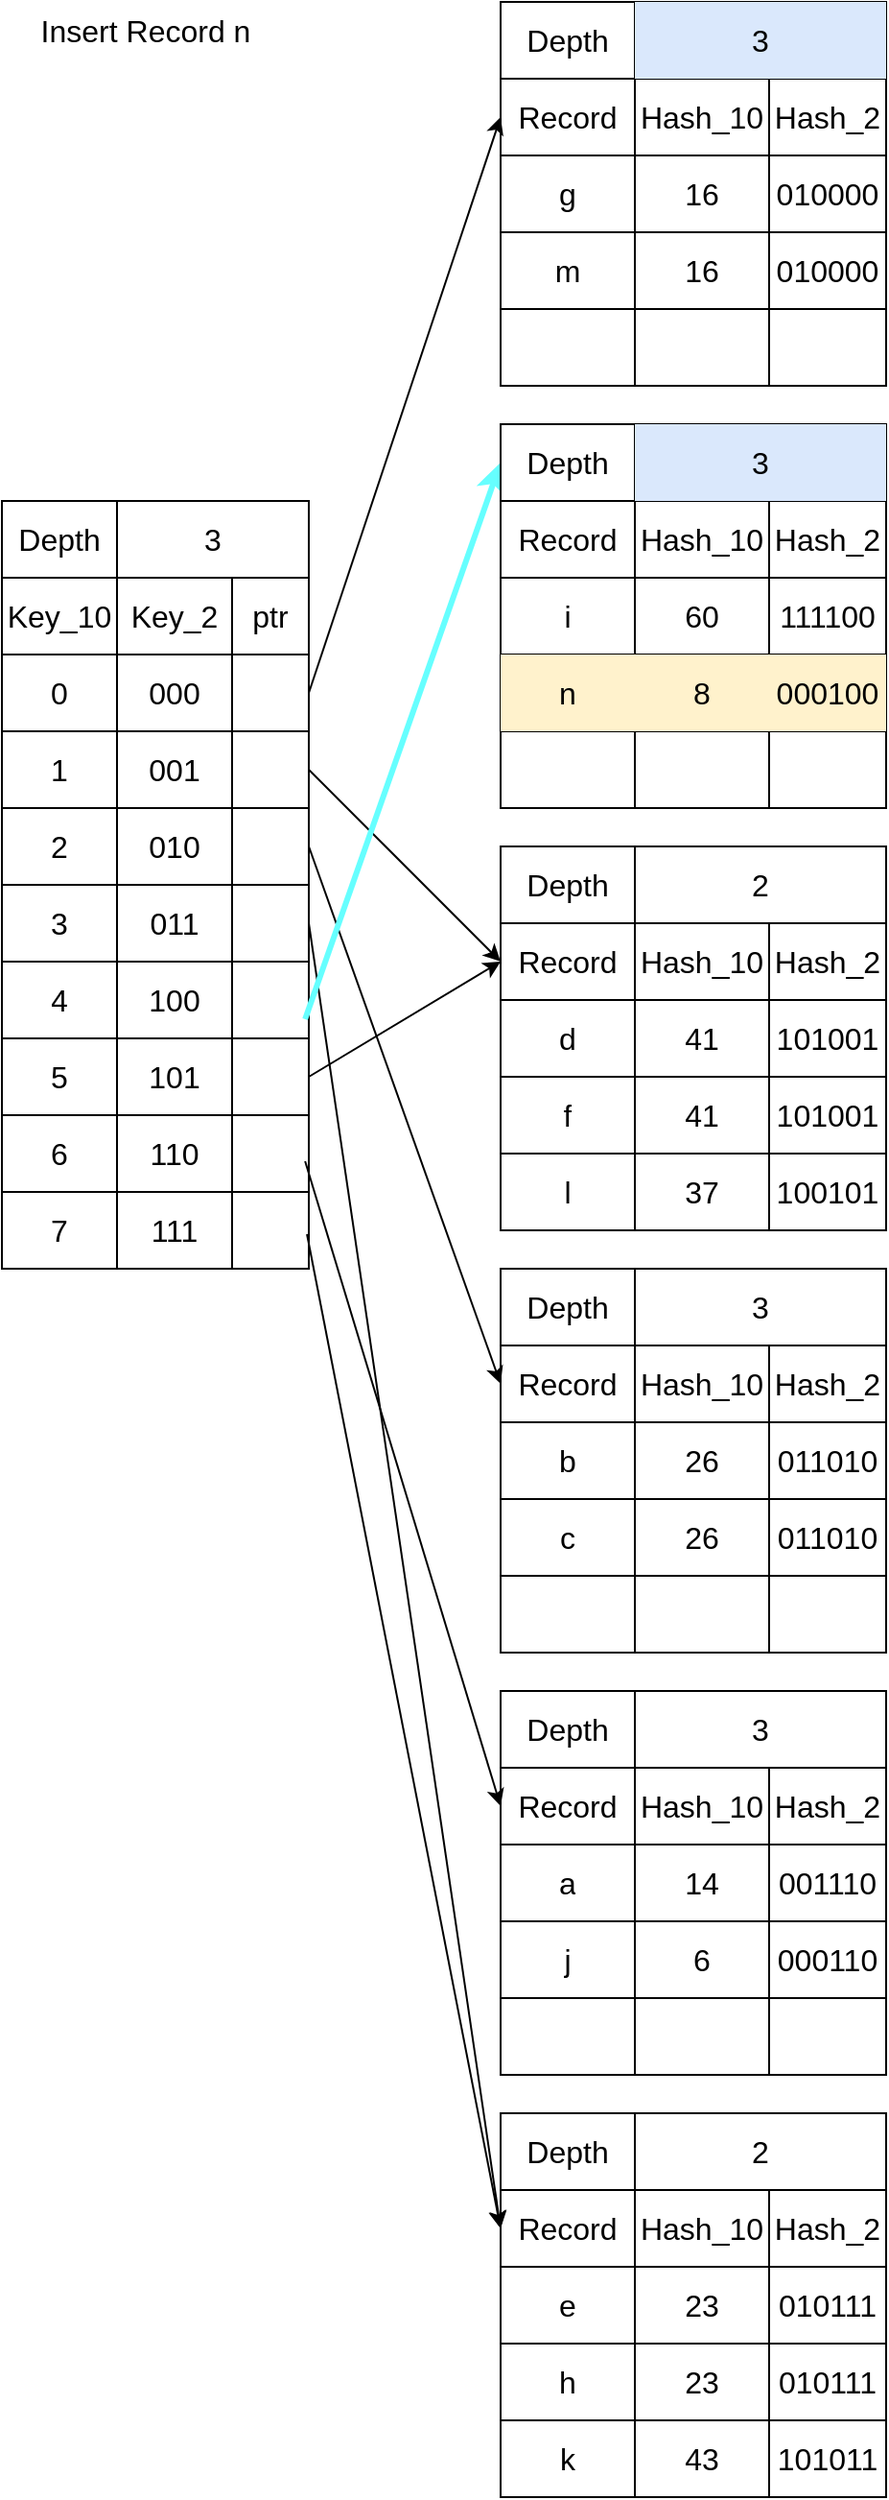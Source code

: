 <mxfile version="21.2.8" type="device">
  <diagram name="第1頁" id="s6GQqmhCqnQsFVpMhzO_">
    <mxGraphModel dx="522" dy="709" grid="1" gridSize="10" guides="1" tooltips="1" connect="1" arrows="1" fold="1" page="1" pageScale="1" pageWidth="1169" pageHeight="1654" math="0" shadow="0">
      <root>
        <mxCell id="0" />
        <mxCell id="1" parent="0" />
        <mxCell id="w65QK7Yg65YCAi4a_NqK-1" value="" style="shape=table;startSize=0;container=1;collapsible=0;childLayout=tableLayout;fontSize=16;strokeWidth=1;strokeColor=#000000;" parent="1" vertex="1">
          <mxGeometry x="40" y="300" width="160" height="400" as="geometry" />
        </mxCell>
        <mxCell id="U_9FRoUAVQwPD3SMakJy-1" style="shape=tableRow;horizontal=0;startSize=0;swimlaneHead=0;swimlaneBody=0;strokeColor=inherit;top=0;left=0;bottom=0;right=0;collapsible=0;dropTarget=0;fillColor=none;points=[[0,0.5],[1,0.5]];portConstraint=eastwest;fontSize=16;" parent="w65QK7Yg65YCAi4a_NqK-1" vertex="1">
          <mxGeometry width="160" height="40" as="geometry" />
        </mxCell>
        <mxCell id="U_9FRoUAVQwPD3SMakJy-2" value="Depth" style="shape=partialRectangle;html=1;whiteSpace=wrap;connectable=0;strokeColor=inherit;overflow=hidden;fillColor=none;top=0;left=0;bottom=0;right=0;pointerEvents=1;fontSize=16;" parent="U_9FRoUAVQwPD3SMakJy-1" vertex="1">
          <mxGeometry width="60" height="40" as="geometry">
            <mxRectangle width="60" height="40" as="alternateBounds" />
          </mxGeometry>
        </mxCell>
        <mxCell id="U_9FRoUAVQwPD3SMakJy-3" value="3" style="shape=partialRectangle;html=1;whiteSpace=wrap;connectable=0;overflow=hidden;top=0;left=0;bottom=0;right=0;pointerEvents=1;fontSize=16;rowspan=1;colspan=2;fillColor=none;strokeColor=inherit;" parent="U_9FRoUAVQwPD3SMakJy-1" vertex="1">
          <mxGeometry x="60" width="100" height="40" as="geometry">
            <mxRectangle width="60" height="40" as="alternateBounds" />
          </mxGeometry>
        </mxCell>
        <mxCell id="U_9FRoUAVQwPD3SMakJy-4" style="shape=partialRectangle;html=1;whiteSpace=wrap;connectable=0;strokeColor=inherit;overflow=hidden;fillColor=none;top=0;left=0;bottom=0;right=0;pointerEvents=1;fontSize=16;" parent="U_9FRoUAVQwPD3SMakJy-1" vertex="1" visible="0">
          <mxGeometry x="120" width="40" height="40" as="geometry">
            <mxRectangle width="40" height="40" as="alternateBounds" />
          </mxGeometry>
        </mxCell>
        <mxCell id="w65QK7Yg65YCAi4a_NqK-20" style="shape=tableRow;horizontal=0;startSize=0;swimlaneHead=0;swimlaneBody=0;strokeColor=inherit;top=0;left=0;bottom=0;right=0;collapsible=0;dropTarget=0;fillColor=none;points=[[0,0.5],[1,0.5]];portConstraint=eastwest;fontSize=16;" parent="w65QK7Yg65YCAi4a_NqK-1" vertex="1">
          <mxGeometry y="40" width="160" height="40" as="geometry" />
        </mxCell>
        <mxCell id="w65QK7Yg65YCAi4a_NqK-21" value="Key_10" style="shape=partialRectangle;html=1;whiteSpace=wrap;connectable=0;strokeColor=inherit;overflow=hidden;fillColor=none;top=0;left=0;bottom=0;right=0;pointerEvents=1;fontSize=16;" parent="w65QK7Yg65YCAi4a_NqK-20" vertex="1">
          <mxGeometry width="60" height="40" as="geometry">
            <mxRectangle width="60" height="40" as="alternateBounds" />
          </mxGeometry>
        </mxCell>
        <mxCell id="w65QK7Yg65YCAi4a_NqK-51" value="Key_2" style="shape=partialRectangle;html=1;whiteSpace=wrap;connectable=0;strokeColor=inherit;overflow=hidden;fillColor=none;top=0;left=0;bottom=0;right=0;pointerEvents=1;fontSize=16;" parent="w65QK7Yg65YCAi4a_NqK-20" vertex="1">
          <mxGeometry x="60" width="60" height="40" as="geometry">
            <mxRectangle width="60" height="40" as="alternateBounds" />
          </mxGeometry>
        </mxCell>
        <mxCell id="w65QK7Yg65YCAi4a_NqK-22" value="ptr" style="shape=partialRectangle;html=1;whiteSpace=wrap;connectable=0;strokeColor=inherit;overflow=hidden;fillColor=none;top=0;left=0;bottom=0;right=0;pointerEvents=1;fontSize=16;" parent="w65QK7Yg65YCAi4a_NqK-20" vertex="1">
          <mxGeometry x="120" width="40" height="40" as="geometry">
            <mxRectangle width="40" height="40" as="alternateBounds" />
          </mxGeometry>
        </mxCell>
        <mxCell id="w65QK7Yg65YCAi4a_NqK-2" value="" style="shape=tableRow;horizontal=0;startSize=0;swimlaneHead=0;swimlaneBody=0;strokeColor=inherit;top=0;left=0;bottom=0;right=0;collapsible=0;dropTarget=0;fillColor=none;points=[[0,0.5],[1,0.5]];portConstraint=eastwest;fontSize=16;" parent="w65QK7Yg65YCAi4a_NqK-1" vertex="1">
          <mxGeometry y="80" width="160" height="40" as="geometry" />
        </mxCell>
        <mxCell id="w65QK7Yg65YCAi4a_NqK-3" value="0" style="shape=partialRectangle;html=1;whiteSpace=wrap;connectable=0;strokeColor=inherit;overflow=hidden;fillColor=none;top=0;left=0;bottom=0;right=0;pointerEvents=1;fontSize=16;" parent="w65QK7Yg65YCAi4a_NqK-2" vertex="1">
          <mxGeometry width="60" height="40" as="geometry">
            <mxRectangle width="60" height="40" as="alternateBounds" />
          </mxGeometry>
        </mxCell>
        <mxCell id="w65QK7Yg65YCAi4a_NqK-52" value="000" style="shape=partialRectangle;html=1;whiteSpace=wrap;connectable=0;strokeColor=inherit;overflow=hidden;fillColor=none;top=0;left=0;bottom=0;right=0;pointerEvents=1;fontSize=16;" parent="w65QK7Yg65YCAi4a_NqK-2" vertex="1">
          <mxGeometry x="60" width="60" height="40" as="geometry">
            <mxRectangle width="60" height="40" as="alternateBounds" />
          </mxGeometry>
        </mxCell>
        <mxCell id="w65QK7Yg65YCAi4a_NqK-16" style="shape=partialRectangle;html=1;whiteSpace=wrap;connectable=0;strokeColor=inherit;overflow=hidden;fillColor=none;top=0;left=0;bottom=0;right=0;pointerEvents=1;fontSize=16;" parent="w65QK7Yg65YCAi4a_NqK-2" vertex="1">
          <mxGeometry x="120" width="40" height="40" as="geometry">
            <mxRectangle width="40" height="40" as="alternateBounds" />
          </mxGeometry>
        </mxCell>
        <mxCell id="w65QK7Yg65YCAi4a_NqK-6" value="" style="shape=tableRow;horizontal=0;startSize=0;swimlaneHead=0;swimlaneBody=0;strokeColor=inherit;top=0;left=0;bottom=0;right=0;collapsible=0;dropTarget=0;fillColor=none;points=[[0,0.5],[1,0.5]];portConstraint=eastwest;fontSize=16;" parent="w65QK7Yg65YCAi4a_NqK-1" vertex="1">
          <mxGeometry y="120" width="160" height="40" as="geometry" />
        </mxCell>
        <mxCell id="w65QK7Yg65YCAi4a_NqK-7" value="1" style="shape=partialRectangle;html=1;whiteSpace=wrap;connectable=0;strokeColor=inherit;overflow=hidden;fillColor=none;top=0;left=0;bottom=0;right=0;pointerEvents=1;fontSize=16;" parent="w65QK7Yg65YCAi4a_NqK-6" vertex="1">
          <mxGeometry width="60" height="40" as="geometry">
            <mxRectangle width="60" height="40" as="alternateBounds" />
          </mxGeometry>
        </mxCell>
        <mxCell id="w65QK7Yg65YCAi4a_NqK-53" value="001" style="shape=partialRectangle;html=1;whiteSpace=wrap;connectable=0;strokeColor=inherit;overflow=hidden;fillColor=none;top=0;left=0;bottom=0;right=0;pointerEvents=1;fontSize=16;" parent="w65QK7Yg65YCAi4a_NqK-6" vertex="1">
          <mxGeometry x="60" width="60" height="40" as="geometry">
            <mxRectangle width="60" height="40" as="alternateBounds" />
          </mxGeometry>
        </mxCell>
        <mxCell id="w65QK7Yg65YCAi4a_NqK-17" style="shape=partialRectangle;html=1;whiteSpace=wrap;connectable=0;strokeColor=inherit;overflow=hidden;fillColor=none;top=0;left=0;bottom=0;right=0;pointerEvents=1;fontSize=16;" parent="w65QK7Yg65YCAi4a_NqK-6" vertex="1">
          <mxGeometry x="120" width="40" height="40" as="geometry">
            <mxRectangle width="40" height="40" as="alternateBounds" />
          </mxGeometry>
        </mxCell>
        <mxCell id="w65QK7Yg65YCAi4a_NqK-10" value="" style="shape=tableRow;horizontal=0;startSize=0;swimlaneHead=0;swimlaneBody=0;strokeColor=inherit;top=0;left=0;bottom=0;right=0;collapsible=0;dropTarget=0;fillColor=none;points=[[0,0.5],[1,0.5]];portConstraint=eastwest;fontSize=16;" parent="w65QK7Yg65YCAi4a_NqK-1" vertex="1">
          <mxGeometry y="160" width="160" height="40" as="geometry" />
        </mxCell>
        <mxCell id="w65QK7Yg65YCAi4a_NqK-11" value="2" style="shape=partialRectangle;html=1;whiteSpace=wrap;connectable=0;strokeColor=inherit;overflow=hidden;fillColor=none;top=0;left=0;bottom=0;right=0;pointerEvents=1;fontSize=16;" parent="w65QK7Yg65YCAi4a_NqK-10" vertex="1">
          <mxGeometry width="60" height="40" as="geometry">
            <mxRectangle width="60" height="40" as="alternateBounds" />
          </mxGeometry>
        </mxCell>
        <mxCell id="w65QK7Yg65YCAi4a_NqK-54" value="010" style="shape=partialRectangle;html=1;whiteSpace=wrap;connectable=0;strokeColor=inherit;overflow=hidden;fillColor=none;top=0;left=0;bottom=0;right=0;pointerEvents=1;fontSize=16;" parent="w65QK7Yg65YCAi4a_NqK-10" vertex="1">
          <mxGeometry x="60" width="60" height="40" as="geometry">
            <mxRectangle width="60" height="40" as="alternateBounds" />
          </mxGeometry>
        </mxCell>
        <mxCell id="w65QK7Yg65YCAi4a_NqK-18" style="shape=partialRectangle;html=1;whiteSpace=wrap;connectable=0;strokeColor=inherit;overflow=hidden;fillColor=none;top=0;left=0;bottom=0;right=0;pointerEvents=1;fontSize=16;" parent="w65QK7Yg65YCAi4a_NqK-10" vertex="1">
          <mxGeometry x="120" width="40" height="40" as="geometry">
            <mxRectangle width="40" height="40" as="alternateBounds" />
          </mxGeometry>
        </mxCell>
        <mxCell id="w65QK7Yg65YCAi4a_NqK-14" style="shape=tableRow;horizontal=0;startSize=0;swimlaneHead=0;swimlaneBody=0;strokeColor=inherit;top=0;left=0;bottom=0;right=0;collapsible=0;dropTarget=0;fillColor=none;points=[[0,0.5],[1,0.5]];portConstraint=eastwest;fontSize=16;" parent="w65QK7Yg65YCAi4a_NqK-1" vertex="1">
          <mxGeometry y="200" width="160" height="40" as="geometry" />
        </mxCell>
        <mxCell id="w65QK7Yg65YCAi4a_NqK-15" value="3" style="shape=partialRectangle;html=1;whiteSpace=wrap;connectable=0;strokeColor=inherit;overflow=hidden;fillColor=none;top=0;left=0;bottom=0;right=0;pointerEvents=1;fontSize=16;" parent="w65QK7Yg65YCAi4a_NqK-14" vertex="1">
          <mxGeometry width="60" height="40" as="geometry">
            <mxRectangle width="60" height="40" as="alternateBounds" />
          </mxGeometry>
        </mxCell>
        <mxCell id="w65QK7Yg65YCAi4a_NqK-55" value="011" style="shape=partialRectangle;html=1;whiteSpace=wrap;connectable=0;strokeColor=inherit;overflow=hidden;fillColor=none;top=0;left=0;bottom=0;right=0;pointerEvents=1;fontSize=16;" parent="w65QK7Yg65YCAi4a_NqK-14" vertex="1">
          <mxGeometry x="60" width="60" height="40" as="geometry">
            <mxRectangle width="60" height="40" as="alternateBounds" />
          </mxGeometry>
        </mxCell>
        <mxCell id="w65QK7Yg65YCAi4a_NqK-19" style="shape=partialRectangle;html=1;whiteSpace=wrap;connectable=0;strokeColor=inherit;overflow=hidden;fillColor=none;top=0;left=0;bottom=0;right=0;pointerEvents=1;fontSize=16;" parent="w65QK7Yg65YCAi4a_NqK-14" vertex="1">
          <mxGeometry x="120" width="40" height="40" as="geometry">
            <mxRectangle width="40" height="40" as="alternateBounds" />
          </mxGeometry>
        </mxCell>
        <mxCell id="3FHTA1fQouhuMMUEBXhx-13" style="shape=tableRow;horizontal=0;startSize=0;swimlaneHead=0;swimlaneBody=0;strokeColor=inherit;top=0;left=0;bottom=0;right=0;collapsible=0;dropTarget=0;fillColor=none;points=[[0,0.5],[1,0.5]];portConstraint=eastwest;fontSize=16;" parent="w65QK7Yg65YCAi4a_NqK-1" vertex="1">
          <mxGeometry y="240" width="160" height="40" as="geometry" />
        </mxCell>
        <mxCell id="3FHTA1fQouhuMMUEBXhx-14" value="4" style="shape=partialRectangle;html=1;whiteSpace=wrap;connectable=0;overflow=hidden;top=0;left=0;bottom=0;right=0;pointerEvents=1;fontSize=16;fillColor=none;strokeColor=inherit;" parent="3FHTA1fQouhuMMUEBXhx-13" vertex="1">
          <mxGeometry width="60" height="40" as="geometry">
            <mxRectangle width="60" height="40" as="alternateBounds" />
          </mxGeometry>
        </mxCell>
        <mxCell id="3FHTA1fQouhuMMUEBXhx-15" value="100" style="shape=partialRectangle;html=1;whiteSpace=wrap;connectable=0;overflow=hidden;top=0;left=0;bottom=0;right=0;pointerEvents=1;fontSize=16;fillColor=none;strokeColor=inherit;" parent="3FHTA1fQouhuMMUEBXhx-13" vertex="1">
          <mxGeometry x="60" width="60" height="40" as="geometry">
            <mxRectangle width="60" height="40" as="alternateBounds" />
          </mxGeometry>
        </mxCell>
        <mxCell id="3FHTA1fQouhuMMUEBXhx-16" style="shape=partialRectangle;html=1;whiteSpace=wrap;connectable=0;overflow=hidden;top=0;left=0;bottom=0;right=0;pointerEvents=1;fontSize=16;fillColor=none;strokeColor=inherit;" parent="3FHTA1fQouhuMMUEBXhx-13" vertex="1">
          <mxGeometry x="120" width="40" height="40" as="geometry">
            <mxRectangle width="40" height="40" as="alternateBounds" />
          </mxGeometry>
        </mxCell>
        <mxCell id="3FHTA1fQouhuMMUEBXhx-9" style="shape=tableRow;horizontal=0;startSize=0;swimlaneHead=0;swimlaneBody=0;strokeColor=inherit;top=0;left=0;bottom=0;right=0;collapsible=0;dropTarget=0;fillColor=none;points=[[0,0.5],[1,0.5]];portConstraint=eastwest;fontSize=16;" parent="w65QK7Yg65YCAi4a_NqK-1" vertex="1">
          <mxGeometry y="280" width="160" height="40" as="geometry" />
        </mxCell>
        <mxCell id="3FHTA1fQouhuMMUEBXhx-10" value="5" style="shape=partialRectangle;html=1;whiteSpace=wrap;connectable=0;overflow=hidden;top=0;left=0;bottom=0;right=0;pointerEvents=1;fontSize=16;fillColor=none;strokeColor=inherit;" parent="3FHTA1fQouhuMMUEBXhx-9" vertex="1">
          <mxGeometry width="60" height="40" as="geometry">
            <mxRectangle width="60" height="40" as="alternateBounds" />
          </mxGeometry>
        </mxCell>
        <mxCell id="3FHTA1fQouhuMMUEBXhx-11" value="101" style="shape=partialRectangle;html=1;whiteSpace=wrap;connectable=0;overflow=hidden;top=0;left=0;bottom=0;right=0;pointerEvents=1;fontSize=16;fillColor=none;strokeColor=inherit;" parent="3FHTA1fQouhuMMUEBXhx-9" vertex="1">
          <mxGeometry x="60" width="60" height="40" as="geometry">
            <mxRectangle width="60" height="40" as="alternateBounds" />
          </mxGeometry>
        </mxCell>
        <mxCell id="3FHTA1fQouhuMMUEBXhx-12" style="shape=partialRectangle;html=1;whiteSpace=wrap;connectable=0;overflow=hidden;top=0;left=0;bottom=0;right=0;pointerEvents=1;fontSize=16;fillColor=none;strokeColor=inherit;" parent="3FHTA1fQouhuMMUEBXhx-9" vertex="1">
          <mxGeometry x="120" width="40" height="40" as="geometry">
            <mxRectangle width="40" height="40" as="alternateBounds" />
          </mxGeometry>
        </mxCell>
        <mxCell id="3FHTA1fQouhuMMUEBXhx-5" style="shape=tableRow;horizontal=0;startSize=0;swimlaneHead=0;swimlaneBody=0;strokeColor=inherit;top=0;left=0;bottom=0;right=0;collapsible=0;dropTarget=0;fillColor=none;points=[[0,0.5],[1,0.5]];portConstraint=eastwest;fontSize=16;" parent="w65QK7Yg65YCAi4a_NqK-1" vertex="1">
          <mxGeometry y="320" width="160" height="40" as="geometry" />
        </mxCell>
        <mxCell id="3FHTA1fQouhuMMUEBXhx-6" value="6" style="shape=partialRectangle;html=1;whiteSpace=wrap;connectable=0;overflow=hidden;top=0;left=0;bottom=0;right=0;pointerEvents=1;fontSize=16;fillColor=none;strokeColor=inherit;" parent="3FHTA1fQouhuMMUEBXhx-5" vertex="1">
          <mxGeometry width="60" height="40" as="geometry">
            <mxRectangle width="60" height="40" as="alternateBounds" />
          </mxGeometry>
        </mxCell>
        <mxCell id="3FHTA1fQouhuMMUEBXhx-7" value="110" style="shape=partialRectangle;html=1;whiteSpace=wrap;connectable=0;overflow=hidden;top=0;left=0;bottom=0;right=0;pointerEvents=1;fontSize=16;fillColor=none;strokeColor=inherit;" parent="3FHTA1fQouhuMMUEBXhx-5" vertex="1">
          <mxGeometry x="60" width="60" height="40" as="geometry">
            <mxRectangle width="60" height="40" as="alternateBounds" />
          </mxGeometry>
        </mxCell>
        <mxCell id="3FHTA1fQouhuMMUEBXhx-8" style="shape=partialRectangle;html=1;whiteSpace=wrap;connectable=0;overflow=hidden;top=0;left=0;bottom=0;right=0;pointerEvents=1;fontSize=16;fillColor=none;strokeColor=inherit;" parent="3FHTA1fQouhuMMUEBXhx-5" vertex="1">
          <mxGeometry x="120" width="40" height="40" as="geometry">
            <mxRectangle width="40" height="40" as="alternateBounds" />
          </mxGeometry>
        </mxCell>
        <mxCell id="3FHTA1fQouhuMMUEBXhx-1" style="shape=tableRow;horizontal=0;startSize=0;swimlaneHead=0;swimlaneBody=0;strokeColor=inherit;top=0;left=0;bottom=0;right=0;collapsible=0;dropTarget=0;fillColor=none;points=[[0,0.5],[1,0.5]];portConstraint=eastwest;fontSize=16;" parent="w65QK7Yg65YCAi4a_NqK-1" vertex="1">
          <mxGeometry y="360" width="160" height="40" as="geometry" />
        </mxCell>
        <mxCell id="3FHTA1fQouhuMMUEBXhx-2" value="7" style="shape=partialRectangle;html=1;whiteSpace=wrap;connectable=0;overflow=hidden;top=0;left=0;bottom=0;right=0;pointerEvents=1;fontSize=16;fillColor=none;strokeColor=inherit;" parent="3FHTA1fQouhuMMUEBXhx-1" vertex="1">
          <mxGeometry width="60" height="40" as="geometry">
            <mxRectangle width="60" height="40" as="alternateBounds" />
          </mxGeometry>
        </mxCell>
        <mxCell id="3FHTA1fQouhuMMUEBXhx-3" value="111" style="shape=partialRectangle;html=1;whiteSpace=wrap;connectable=0;overflow=hidden;top=0;left=0;bottom=0;right=0;pointerEvents=1;fontSize=16;fillColor=none;strokeColor=inherit;" parent="3FHTA1fQouhuMMUEBXhx-1" vertex="1">
          <mxGeometry x="60" width="60" height="40" as="geometry">
            <mxRectangle width="60" height="40" as="alternateBounds" />
          </mxGeometry>
        </mxCell>
        <mxCell id="3FHTA1fQouhuMMUEBXhx-4" style="shape=partialRectangle;html=1;whiteSpace=wrap;connectable=0;overflow=hidden;top=0;left=0;bottom=0;right=0;pointerEvents=1;fontSize=16;fillColor=none;strokeColor=inherit;" parent="3FHTA1fQouhuMMUEBXhx-1" vertex="1">
          <mxGeometry x="120" width="40" height="40" as="geometry">
            <mxRectangle width="40" height="40" as="alternateBounds" />
          </mxGeometry>
        </mxCell>
        <mxCell id="w65QK7Yg65YCAi4a_NqK-38" value="" style="shape=table;startSize=0;container=1;collapsible=0;childLayout=tableLayout;fontSize=16;fillColor=none;strokeColor=inherit;" parent="1" vertex="1">
          <mxGeometry x="300" y="700" width="201" height="200" as="geometry" />
        </mxCell>
        <mxCell id="U_9FRoUAVQwPD3SMakJy-21" style="shape=tableRow;horizontal=0;startSize=0;swimlaneHead=0;swimlaneBody=0;strokeColor=inherit;top=0;left=0;bottom=0;right=0;collapsible=0;dropTarget=0;fillColor=none;points=[[0,0.5],[1,0.5]];portConstraint=eastwest;fontSize=16;" parent="w65QK7Yg65YCAi4a_NqK-38" vertex="1">
          <mxGeometry width="201" height="40" as="geometry" />
        </mxCell>
        <mxCell id="U_9FRoUAVQwPD3SMakJy-22" value="Depth" style="shape=partialRectangle;html=1;whiteSpace=wrap;connectable=0;strokeColor=inherit;overflow=hidden;fillColor=none;top=0;left=0;bottom=0;right=0;pointerEvents=1;fontSize=16;" parent="U_9FRoUAVQwPD3SMakJy-21" vertex="1">
          <mxGeometry width="70" height="40" as="geometry">
            <mxRectangle width="70" height="40" as="alternateBounds" />
          </mxGeometry>
        </mxCell>
        <mxCell id="U_9FRoUAVQwPD3SMakJy-23" value="3" style="shape=partialRectangle;html=1;whiteSpace=wrap;connectable=0;strokeColor=inherit;overflow=hidden;fillColor=none;top=0;left=0;bottom=0;right=0;pointerEvents=1;fontSize=16;rowspan=1;colspan=2;" parent="U_9FRoUAVQwPD3SMakJy-21" vertex="1">
          <mxGeometry x="70" width="131" height="40" as="geometry">
            <mxRectangle width="70" height="40" as="alternateBounds" />
          </mxGeometry>
        </mxCell>
        <mxCell id="U_9FRoUAVQwPD3SMakJy-24" style="shape=partialRectangle;html=1;whiteSpace=wrap;connectable=0;strokeColor=inherit;overflow=hidden;fillColor=none;top=0;left=0;bottom=0;right=0;pointerEvents=1;fontSize=16;" parent="U_9FRoUAVQwPD3SMakJy-21" vertex="1" visible="0">
          <mxGeometry x="140" width="61" height="40" as="geometry">
            <mxRectangle width="61" height="40" as="alternateBounds" />
          </mxGeometry>
        </mxCell>
        <mxCell id="w65QK7Yg65YCAi4a_NqK-39" value="" style="shape=tableRow;horizontal=0;startSize=0;swimlaneHead=0;swimlaneBody=0;strokeColor=inherit;top=0;left=0;bottom=0;right=0;collapsible=0;dropTarget=0;fillColor=none;points=[[0,0.5],[1,0.5]];portConstraint=eastwest;fontSize=16;" parent="w65QK7Yg65YCAi4a_NqK-38" vertex="1">
          <mxGeometry y="40" width="201" height="40" as="geometry" />
        </mxCell>
        <mxCell id="w65QK7Yg65YCAi4a_NqK-59" value="Record" style="shape=partialRectangle;html=1;whiteSpace=wrap;connectable=0;strokeColor=inherit;overflow=hidden;fillColor=none;top=0;left=0;bottom=0;right=0;pointerEvents=1;fontSize=16;" parent="w65QK7Yg65YCAi4a_NqK-39" vertex="1">
          <mxGeometry width="70" height="40" as="geometry">
            <mxRectangle width="70" height="40" as="alternateBounds" />
          </mxGeometry>
        </mxCell>
        <mxCell id="w65QK7Yg65YCAi4a_NqK-40" value="Hash_10" style="shape=partialRectangle;html=1;whiteSpace=wrap;connectable=0;strokeColor=inherit;overflow=hidden;fillColor=none;top=0;left=0;bottom=0;right=0;pointerEvents=1;fontSize=16;" parent="w65QK7Yg65YCAi4a_NqK-39" vertex="1">
          <mxGeometry x="70" width="70" height="40" as="geometry">
            <mxRectangle width="70" height="40" as="alternateBounds" />
          </mxGeometry>
        </mxCell>
        <mxCell id="w65QK7Yg65YCAi4a_NqK-41" value="Hash_2" style="shape=partialRectangle;html=1;whiteSpace=wrap;connectable=0;strokeColor=inherit;overflow=hidden;fillColor=none;top=0;left=0;bottom=0;right=0;pointerEvents=1;fontSize=16;" parent="w65QK7Yg65YCAi4a_NqK-39" vertex="1">
          <mxGeometry x="140" width="61" height="40" as="geometry">
            <mxRectangle width="61" height="40" as="alternateBounds" />
          </mxGeometry>
        </mxCell>
        <mxCell id="w65QK7Yg65YCAi4a_NqK-47" value="" style="shape=tableRow;horizontal=0;startSize=0;swimlaneHead=0;swimlaneBody=0;strokeColor=inherit;top=0;left=0;bottom=0;right=0;collapsible=0;dropTarget=0;fillColor=none;points=[[0,0.5],[1,0.5]];portConstraint=eastwest;fontSize=16;" parent="w65QK7Yg65YCAi4a_NqK-38" vertex="1">
          <mxGeometry y="80" width="201" height="40" as="geometry" />
        </mxCell>
        <mxCell id="w65QK7Yg65YCAi4a_NqK-61" value="b" style="shape=partialRectangle;html=1;whiteSpace=wrap;connectable=0;strokeColor=inherit;overflow=hidden;fillColor=none;top=0;left=0;bottom=0;right=0;pointerEvents=1;fontSize=16;" parent="w65QK7Yg65YCAi4a_NqK-47" vertex="1">
          <mxGeometry width="70" height="40" as="geometry">
            <mxRectangle width="70" height="40" as="alternateBounds" />
          </mxGeometry>
        </mxCell>
        <mxCell id="w65QK7Yg65YCAi4a_NqK-48" value="26" style="shape=partialRectangle;html=1;whiteSpace=wrap;connectable=0;strokeColor=inherit;overflow=hidden;fillColor=none;top=0;left=0;bottom=0;right=0;pointerEvents=1;fontSize=16;" parent="w65QK7Yg65YCAi4a_NqK-47" vertex="1">
          <mxGeometry x="70" width="70" height="40" as="geometry">
            <mxRectangle width="70" height="40" as="alternateBounds" />
          </mxGeometry>
        </mxCell>
        <mxCell id="w65QK7Yg65YCAi4a_NqK-49" value="011010" style="shape=partialRectangle;html=1;whiteSpace=wrap;connectable=0;strokeColor=inherit;overflow=hidden;fillColor=none;top=0;left=0;bottom=0;right=0;pointerEvents=1;fontSize=16;" parent="w65QK7Yg65YCAi4a_NqK-47" vertex="1">
          <mxGeometry x="140" width="61" height="40" as="geometry">
            <mxRectangle width="61" height="40" as="alternateBounds" />
          </mxGeometry>
        </mxCell>
        <mxCell id="w65QK7Yg65YCAi4a_NqK-56" style="shape=tableRow;horizontal=0;startSize=0;swimlaneHead=0;swimlaneBody=0;strokeColor=inherit;top=0;left=0;bottom=0;right=0;collapsible=0;dropTarget=0;fillColor=none;points=[[0,0.5],[1,0.5]];portConstraint=eastwest;fontSize=16;" parent="w65QK7Yg65YCAi4a_NqK-38" vertex="1">
          <mxGeometry y="120" width="201" height="40" as="geometry" />
        </mxCell>
        <mxCell id="w65QK7Yg65YCAi4a_NqK-62" value="c" style="shape=partialRectangle;html=1;whiteSpace=wrap;connectable=0;strokeColor=inherit;overflow=hidden;fillColor=none;top=0;left=0;bottom=0;right=0;pointerEvents=1;fontSize=16;" parent="w65QK7Yg65YCAi4a_NqK-56" vertex="1">
          <mxGeometry width="70" height="40" as="geometry">
            <mxRectangle width="70" height="40" as="alternateBounds" />
          </mxGeometry>
        </mxCell>
        <mxCell id="w65QK7Yg65YCAi4a_NqK-57" value="26" style="shape=partialRectangle;html=1;whiteSpace=wrap;connectable=0;strokeColor=inherit;overflow=hidden;fillColor=none;top=0;left=0;bottom=0;right=0;pointerEvents=1;fontSize=16;" parent="w65QK7Yg65YCAi4a_NqK-56" vertex="1">
          <mxGeometry x="70" width="70" height="40" as="geometry">
            <mxRectangle width="70" height="40" as="alternateBounds" />
          </mxGeometry>
        </mxCell>
        <mxCell id="w65QK7Yg65YCAi4a_NqK-58" value="011010" style="shape=partialRectangle;html=1;whiteSpace=wrap;connectable=0;strokeColor=inherit;overflow=hidden;fillColor=none;top=0;left=0;bottom=0;right=0;pointerEvents=1;fontSize=16;" parent="w65QK7Yg65YCAi4a_NqK-56" vertex="1">
          <mxGeometry x="140" width="61" height="40" as="geometry">
            <mxRectangle width="61" height="40" as="alternateBounds" />
          </mxGeometry>
        </mxCell>
        <mxCell id="3FHTA1fQouhuMMUEBXhx-42" style="shape=tableRow;horizontal=0;startSize=0;swimlaneHead=0;swimlaneBody=0;strokeColor=inherit;top=0;left=0;bottom=0;right=0;collapsible=0;dropTarget=0;fillColor=none;points=[[0,0.5],[1,0.5]];portConstraint=eastwest;fontSize=16;" parent="w65QK7Yg65YCAi4a_NqK-38" vertex="1">
          <mxGeometry y="160" width="201" height="40" as="geometry" />
        </mxCell>
        <mxCell id="3FHTA1fQouhuMMUEBXhx-43" style="shape=partialRectangle;html=1;whiteSpace=wrap;connectable=0;strokeColor=inherit;overflow=hidden;fillColor=none;top=0;left=0;bottom=0;right=0;pointerEvents=1;fontSize=16;" parent="3FHTA1fQouhuMMUEBXhx-42" vertex="1">
          <mxGeometry width="70" height="40" as="geometry">
            <mxRectangle width="70" height="40" as="alternateBounds" />
          </mxGeometry>
        </mxCell>
        <mxCell id="3FHTA1fQouhuMMUEBXhx-44" style="shape=partialRectangle;html=1;whiteSpace=wrap;connectable=0;strokeColor=inherit;overflow=hidden;fillColor=none;top=0;left=0;bottom=0;right=0;pointerEvents=1;fontSize=16;" parent="3FHTA1fQouhuMMUEBXhx-42" vertex="1">
          <mxGeometry x="70" width="70" height="40" as="geometry">
            <mxRectangle width="70" height="40" as="alternateBounds" />
          </mxGeometry>
        </mxCell>
        <mxCell id="3FHTA1fQouhuMMUEBXhx-45" style="shape=partialRectangle;html=1;whiteSpace=wrap;connectable=0;strokeColor=inherit;overflow=hidden;fillColor=none;top=0;left=0;bottom=0;right=0;pointerEvents=1;fontSize=16;" parent="3FHTA1fQouhuMMUEBXhx-42" vertex="1">
          <mxGeometry x="140" width="61" height="40" as="geometry">
            <mxRectangle width="61" height="40" as="alternateBounds" />
          </mxGeometry>
        </mxCell>
        <mxCell id="w65QK7Yg65YCAi4a_NqK-63" value="" style="shape=table;startSize=0;container=1;collapsible=0;childLayout=tableLayout;fontSize=16;" parent="1" vertex="1">
          <mxGeometry x="300" y="480" width="201" height="200" as="geometry" />
        </mxCell>
        <mxCell id="U_9FRoUAVQwPD3SMakJy-13" style="shape=tableRow;horizontal=0;startSize=0;swimlaneHead=0;swimlaneBody=0;strokeColor=inherit;top=0;left=0;bottom=0;right=0;collapsible=0;dropTarget=0;fillColor=none;points=[[0,0.5],[1,0.5]];portConstraint=eastwest;fontSize=16;" parent="w65QK7Yg65YCAi4a_NqK-63" vertex="1">
          <mxGeometry width="201" height="40" as="geometry" />
        </mxCell>
        <mxCell id="U_9FRoUAVQwPD3SMakJy-14" value="Depth" style="shape=partialRectangle;html=1;whiteSpace=wrap;connectable=0;strokeColor=inherit;overflow=hidden;fillColor=none;top=0;left=0;bottom=0;right=0;pointerEvents=1;fontSize=16;" parent="U_9FRoUAVQwPD3SMakJy-13" vertex="1">
          <mxGeometry width="70" height="40" as="geometry">
            <mxRectangle width="70" height="40" as="alternateBounds" />
          </mxGeometry>
        </mxCell>
        <mxCell id="U_9FRoUAVQwPD3SMakJy-15" value="2" style="shape=partialRectangle;html=1;whiteSpace=wrap;connectable=0;strokeColor=inherit;overflow=hidden;fillColor=none;top=0;left=0;bottom=0;right=0;pointerEvents=1;fontSize=16;rowspan=1;colspan=2;" parent="U_9FRoUAVQwPD3SMakJy-13" vertex="1">
          <mxGeometry x="70" width="131" height="40" as="geometry">
            <mxRectangle width="70" height="40" as="alternateBounds" />
          </mxGeometry>
        </mxCell>
        <mxCell id="U_9FRoUAVQwPD3SMakJy-16" style="shape=partialRectangle;html=1;whiteSpace=wrap;connectable=0;strokeColor=inherit;overflow=hidden;fillColor=none;top=0;left=0;bottom=0;right=0;pointerEvents=1;fontSize=16;" parent="U_9FRoUAVQwPD3SMakJy-13" vertex="1" visible="0">
          <mxGeometry x="140" width="61" height="40" as="geometry">
            <mxRectangle width="61" height="40" as="alternateBounds" />
          </mxGeometry>
        </mxCell>
        <mxCell id="w65QK7Yg65YCAi4a_NqK-64" value="" style="shape=tableRow;horizontal=0;startSize=0;swimlaneHead=0;swimlaneBody=0;strokeColor=inherit;top=0;left=0;bottom=0;right=0;collapsible=0;dropTarget=0;fillColor=none;points=[[0,0.5],[1,0.5]];portConstraint=eastwest;fontSize=16;" parent="w65QK7Yg65YCAi4a_NqK-63" vertex="1">
          <mxGeometry y="40" width="201" height="40" as="geometry" />
        </mxCell>
        <mxCell id="w65QK7Yg65YCAi4a_NqK-65" value="Record" style="shape=partialRectangle;html=1;whiteSpace=wrap;connectable=0;strokeColor=inherit;overflow=hidden;fillColor=none;top=0;left=0;bottom=0;right=0;pointerEvents=1;fontSize=16;" parent="w65QK7Yg65YCAi4a_NqK-64" vertex="1">
          <mxGeometry width="70" height="40" as="geometry">
            <mxRectangle width="70" height="40" as="alternateBounds" />
          </mxGeometry>
        </mxCell>
        <mxCell id="w65QK7Yg65YCAi4a_NqK-66" value="Hash_10" style="shape=partialRectangle;html=1;whiteSpace=wrap;connectable=0;strokeColor=inherit;overflow=hidden;fillColor=none;top=0;left=0;bottom=0;right=0;pointerEvents=1;fontSize=16;" parent="w65QK7Yg65YCAi4a_NqK-64" vertex="1">
          <mxGeometry x="70" width="70" height="40" as="geometry">
            <mxRectangle width="70" height="40" as="alternateBounds" />
          </mxGeometry>
        </mxCell>
        <mxCell id="w65QK7Yg65YCAi4a_NqK-67" value="Hash_2" style="shape=partialRectangle;html=1;whiteSpace=wrap;connectable=0;strokeColor=inherit;overflow=hidden;fillColor=none;top=0;left=0;bottom=0;right=0;pointerEvents=1;fontSize=16;" parent="w65QK7Yg65YCAi4a_NqK-64" vertex="1">
          <mxGeometry x="140" width="61" height="40" as="geometry">
            <mxRectangle width="61" height="40" as="alternateBounds" />
          </mxGeometry>
        </mxCell>
        <mxCell id="w65QK7Yg65YCAi4a_NqK-68" value="" style="shape=tableRow;horizontal=0;startSize=0;swimlaneHead=0;swimlaneBody=0;strokeColor=inherit;top=0;left=0;bottom=0;right=0;collapsible=0;dropTarget=0;fillColor=none;points=[[0,0.5],[1,0.5]];portConstraint=eastwest;fontSize=16;" parent="w65QK7Yg65YCAi4a_NqK-63" vertex="1">
          <mxGeometry y="80" width="201" height="40" as="geometry" />
        </mxCell>
        <mxCell id="w65QK7Yg65YCAi4a_NqK-69" value="d" style="shape=partialRectangle;html=1;whiteSpace=wrap;connectable=0;strokeColor=inherit;overflow=hidden;fillColor=none;top=0;left=0;bottom=0;right=0;pointerEvents=1;fontSize=16;" parent="w65QK7Yg65YCAi4a_NqK-68" vertex="1">
          <mxGeometry width="70" height="40" as="geometry">
            <mxRectangle width="70" height="40" as="alternateBounds" />
          </mxGeometry>
        </mxCell>
        <mxCell id="w65QK7Yg65YCAi4a_NqK-70" value="41" style="shape=partialRectangle;html=1;whiteSpace=wrap;connectable=0;strokeColor=inherit;overflow=hidden;fillColor=none;top=0;left=0;bottom=0;right=0;pointerEvents=1;fontSize=16;" parent="w65QK7Yg65YCAi4a_NqK-68" vertex="1">
          <mxGeometry x="70" width="70" height="40" as="geometry">
            <mxRectangle width="70" height="40" as="alternateBounds" />
          </mxGeometry>
        </mxCell>
        <mxCell id="w65QK7Yg65YCAi4a_NqK-71" value="101001" style="shape=partialRectangle;html=1;whiteSpace=wrap;connectable=0;strokeColor=inherit;overflow=hidden;fillColor=none;top=0;left=0;bottom=0;right=0;pointerEvents=1;fontSize=16;" parent="w65QK7Yg65YCAi4a_NqK-68" vertex="1">
          <mxGeometry x="140" width="61" height="40" as="geometry">
            <mxRectangle width="61" height="40" as="alternateBounds" />
          </mxGeometry>
        </mxCell>
        <mxCell id="w65QK7Yg65YCAi4a_NqK-89" style="shape=tableRow;horizontal=0;startSize=0;swimlaneHead=0;swimlaneBody=0;strokeColor=inherit;top=0;left=0;bottom=0;right=0;collapsible=0;dropTarget=0;fillColor=none;points=[[0,0.5],[1,0.5]];portConstraint=eastwest;fontSize=16;" parent="w65QK7Yg65YCAi4a_NqK-63" vertex="1">
          <mxGeometry y="120" width="201" height="40" as="geometry" />
        </mxCell>
        <mxCell id="w65QK7Yg65YCAi4a_NqK-90" value="f" style="shape=partialRectangle;html=1;whiteSpace=wrap;connectable=0;strokeColor=inherit;overflow=hidden;fillColor=none;top=0;left=0;bottom=0;right=0;pointerEvents=1;fontSize=16;" parent="w65QK7Yg65YCAi4a_NqK-89" vertex="1">
          <mxGeometry width="70" height="40" as="geometry">
            <mxRectangle width="70" height="40" as="alternateBounds" />
          </mxGeometry>
        </mxCell>
        <mxCell id="w65QK7Yg65YCAi4a_NqK-91" value="41" style="shape=partialRectangle;html=1;whiteSpace=wrap;connectable=0;strokeColor=inherit;overflow=hidden;fillColor=none;top=0;left=0;bottom=0;right=0;pointerEvents=1;fontSize=16;" parent="w65QK7Yg65YCAi4a_NqK-89" vertex="1">
          <mxGeometry x="70" width="70" height="40" as="geometry">
            <mxRectangle width="70" height="40" as="alternateBounds" />
          </mxGeometry>
        </mxCell>
        <mxCell id="w65QK7Yg65YCAi4a_NqK-92" value="101001" style="shape=partialRectangle;html=1;whiteSpace=wrap;connectable=0;strokeColor=inherit;overflow=hidden;fillColor=none;top=0;left=0;bottom=0;right=0;pointerEvents=1;fontSize=16;" parent="w65QK7Yg65YCAi4a_NqK-89" vertex="1">
          <mxGeometry x="140" width="61" height="40" as="geometry">
            <mxRectangle width="61" height="40" as="alternateBounds" />
          </mxGeometry>
        </mxCell>
        <mxCell id="w65QK7Yg65YCAi4a_NqK-143" style="shape=tableRow;horizontal=0;startSize=0;swimlaneHead=0;swimlaneBody=0;strokeColor=inherit;top=0;left=0;bottom=0;right=0;collapsible=0;dropTarget=0;fillColor=none;points=[[0,0.5],[1,0.5]];portConstraint=eastwest;fontSize=16;" parent="w65QK7Yg65YCAi4a_NqK-63" vertex="1">
          <mxGeometry y="160" width="201" height="40" as="geometry" />
        </mxCell>
        <mxCell id="w65QK7Yg65YCAi4a_NqK-144" value="l" style="shape=partialRectangle;html=1;whiteSpace=wrap;connectable=0;strokeColor=inherit;overflow=hidden;fillColor=none;top=0;left=0;bottom=0;right=0;pointerEvents=1;fontSize=16;" parent="w65QK7Yg65YCAi4a_NqK-143" vertex="1">
          <mxGeometry width="70" height="40" as="geometry">
            <mxRectangle width="70" height="40" as="alternateBounds" />
          </mxGeometry>
        </mxCell>
        <mxCell id="w65QK7Yg65YCAi4a_NqK-145" value="37" style="shape=partialRectangle;html=1;whiteSpace=wrap;connectable=0;strokeColor=inherit;overflow=hidden;fillColor=none;top=0;left=0;bottom=0;right=0;pointerEvents=1;fontSize=16;" parent="w65QK7Yg65YCAi4a_NqK-143" vertex="1">
          <mxGeometry x="70" width="70" height="40" as="geometry">
            <mxRectangle width="70" height="40" as="alternateBounds" />
          </mxGeometry>
        </mxCell>
        <mxCell id="w65QK7Yg65YCAi4a_NqK-146" value="100101" style="shape=partialRectangle;html=1;whiteSpace=wrap;connectable=0;strokeColor=inherit;overflow=hidden;fillColor=none;top=0;left=0;bottom=0;right=0;pointerEvents=1;fontSize=16;" parent="w65QK7Yg65YCAi4a_NqK-143" vertex="1">
          <mxGeometry x="140" width="61" height="40" as="geometry">
            <mxRectangle width="61" height="40" as="alternateBounds" />
          </mxGeometry>
        </mxCell>
        <mxCell id="w65QK7Yg65YCAi4a_NqK-80" value="" style="shape=table;startSize=0;container=1;collapsible=0;childLayout=tableLayout;fontSize=16;" parent="1" vertex="1">
          <mxGeometry x="300" y="1140" width="201" height="200" as="geometry" />
        </mxCell>
        <mxCell id="U_9FRoUAVQwPD3SMakJy-25" style="shape=tableRow;horizontal=0;startSize=0;swimlaneHead=0;swimlaneBody=0;strokeColor=inherit;top=0;left=0;bottom=0;right=0;collapsible=0;dropTarget=0;fillColor=none;points=[[0,0.5],[1,0.5]];portConstraint=eastwest;fontSize=16;" parent="w65QK7Yg65YCAi4a_NqK-80" vertex="1">
          <mxGeometry width="201" height="40" as="geometry" />
        </mxCell>
        <mxCell id="U_9FRoUAVQwPD3SMakJy-26" value="Depth" style="shape=partialRectangle;html=1;whiteSpace=wrap;connectable=0;strokeColor=inherit;overflow=hidden;fillColor=none;top=0;left=0;bottom=0;right=0;pointerEvents=1;fontSize=16;" parent="U_9FRoUAVQwPD3SMakJy-25" vertex="1">
          <mxGeometry width="70" height="40" as="geometry">
            <mxRectangle width="70" height="40" as="alternateBounds" />
          </mxGeometry>
        </mxCell>
        <mxCell id="U_9FRoUAVQwPD3SMakJy-27" value="2" style="shape=partialRectangle;html=1;whiteSpace=wrap;connectable=0;strokeColor=inherit;overflow=hidden;fillColor=none;top=0;left=0;bottom=0;right=0;pointerEvents=1;fontSize=16;rowspan=1;colspan=2;" parent="U_9FRoUAVQwPD3SMakJy-25" vertex="1">
          <mxGeometry x="70" width="131" height="40" as="geometry">
            <mxRectangle width="70" height="40" as="alternateBounds" />
          </mxGeometry>
        </mxCell>
        <mxCell id="U_9FRoUAVQwPD3SMakJy-28" style="shape=partialRectangle;html=1;whiteSpace=wrap;connectable=0;strokeColor=inherit;overflow=hidden;fillColor=none;top=0;left=0;bottom=0;right=0;pointerEvents=1;fontSize=16;" parent="U_9FRoUAVQwPD3SMakJy-25" vertex="1" visible="0">
          <mxGeometry x="140" width="61" height="40" as="geometry">
            <mxRectangle width="61" height="40" as="alternateBounds" />
          </mxGeometry>
        </mxCell>
        <mxCell id="w65QK7Yg65YCAi4a_NqK-81" value="" style="shape=tableRow;horizontal=0;startSize=0;swimlaneHead=0;swimlaneBody=0;strokeColor=inherit;top=0;left=0;bottom=0;right=0;collapsible=0;dropTarget=0;fillColor=none;points=[[0,0.5],[1,0.5]];portConstraint=eastwest;fontSize=16;" parent="w65QK7Yg65YCAi4a_NqK-80" vertex="1">
          <mxGeometry y="40" width="201" height="40" as="geometry" />
        </mxCell>
        <mxCell id="w65QK7Yg65YCAi4a_NqK-82" value="Record" style="shape=partialRectangle;html=1;whiteSpace=wrap;connectable=0;strokeColor=inherit;overflow=hidden;fillColor=none;top=0;left=0;bottom=0;right=0;pointerEvents=1;fontSize=16;" parent="w65QK7Yg65YCAi4a_NqK-81" vertex="1">
          <mxGeometry width="70" height="40" as="geometry">
            <mxRectangle width="70" height="40" as="alternateBounds" />
          </mxGeometry>
        </mxCell>
        <mxCell id="w65QK7Yg65YCAi4a_NqK-83" value="Hash_10" style="shape=partialRectangle;html=1;whiteSpace=wrap;connectable=0;strokeColor=inherit;overflow=hidden;fillColor=none;top=0;left=0;bottom=0;right=0;pointerEvents=1;fontSize=16;" parent="w65QK7Yg65YCAi4a_NqK-81" vertex="1">
          <mxGeometry x="70" width="70" height="40" as="geometry">
            <mxRectangle width="70" height="40" as="alternateBounds" />
          </mxGeometry>
        </mxCell>
        <mxCell id="w65QK7Yg65YCAi4a_NqK-84" value="Hash_2" style="shape=partialRectangle;html=1;whiteSpace=wrap;connectable=0;strokeColor=inherit;overflow=hidden;fillColor=none;top=0;left=0;bottom=0;right=0;pointerEvents=1;fontSize=16;" parent="w65QK7Yg65YCAi4a_NqK-81" vertex="1">
          <mxGeometry x="140" width="61" height="40" as="geometry">
            <mxRectangle width="61" height="40" as="alternateBounds" />
          </mxGeometry>
        </mxCell>
        <mxCell id="w65QK7Yg65YCAi4a_NqK-85" value="" style="shape=tableRow;horizontal=0;startSize=0;swimlaneHead=0;swimlaneBody=0;strokeColor=inherit;top=0;left=0;bottom=0;right=0;collapsible=0;dropTarget=0;fillColor=none;points=[[0,0.5],[1,0.5]];portConstraint=eastwest;fontSize=16;" parent="w65QK7Yg65YCAi4a_NqK-80" vertex="1">
          <mxGeometry y="80" width="201" height="40" as="geometry" />
        </mxCell>
        <mxCell id="w65QK7Yg65YCAi4a_NqK-86" value="e" style="shape=partialRectangle;html=1;whiteSpace=wrap;connectable=0;strokeColor=inherit;overflow=hidden;fillColor=none;top=0;left=0;bottom=0;right=0;pointerEvents=1;fontSize=16;" parent="w65QK7Yg65YCAi4a_NqK-85" vertex="1">
          <mxGeometry width="70" height="40" as="geometry">
            <mxRectangle width="70" height="40" as="alternateBounds" />
          </mxGeometry>
        </mxCell>
        <mxCell id="w65QK7Yg65YCAi4a_NqK-87" value="23" style="shape=partialRectangle;html=1;whiteSpace=wrap;connectable=0;strokeColor=inherit;overflow=hidden;fillColor=none;top=0;left=0;bottom=0;right=0;pointerEvents=1;fontSize=16;" parent="w65QK7Yg65YCAi4a_NqK-85" vertex="1">
          <mxGeometry x="70" width="70" height="40" as="geometry">
            <mxRectangle width="70" height="40" as="alternateBounds" />
          </mxGeometry>
        </mxCell>
        <mxCell id="w65QK7Yg65YCAi4a_NqK-88" value="010111" style="shape=partialRectangle;html=1;whiteSpace=wrap;connectable=0;strokeColor=inherit;overflow=hidden;fillColor=none;top=0;left=0;bottom=0;right=0;pointerEvents=1;fontSize=16;" parent="w65QK7Yg65YCAi4a_NqK-85" vertex="1">
          <mxGeometry x="140" width="61" height="40" as="geometry">
            <mxRectangle width="61" height="40" as="alternateBounds" />
          </mxGeometry>
        </mxCell>
        <mxCell id="w65QK7Yg65YCAi4a_NqK-106" style="shape=tableRow;horizontal=0;startSize=0;swimlaneHead=0;swimlaneBody=0;strokeColor=inherit;top=0;left=0;bottom=0;right=0;collapsible=0;dropTarget=0;fillColor=none;points=[[0,0.5],[1,0.5]];portConstraint=eastwest;fontSize=16;" parent="w65QK7Yg65YCAi4a_NqK-80" vertex="1">
          <mxGeometry y="120" width="201" height="40" as="geometry" />
        </mxCell>
        <mxCell id="w65QK7Yg65YCAi4a_NqK-107" value="h" style="shape=partialRectangle;html=1;whiteSpace=wrap;connectable=0;strokeColor=inherit;overflow=hidden;fillColor=none;top=0;left=0;bottom=0;right=0;pointerEvents=1;fontSize=16;" parent="w65QK7Yg65YCAi4a_NqK-106" vertex="1">
          <mxGeometry width="70" height="40" as="geometry">
            <mxRectangle width="70" height="40" as="alternateBounds" />
          </mxGeometry>
        </mxCell>
        <mxCell id="w65QK7Yg65YCAi4a_NqK-108" value="23" style="shape=partialRectangle;html=1;whiteSpace=wrap;connectable=0;strokeColor=inherit;overflow=hidden;fillColor=none;top=0;left=0;bottom=0;right=0;pointerEvents=1;fontSize=16;" parent="w65QK7Yg65YCAi4a_NqK-106" vertex="1">
          <mxGeometry x="70" width="70" height="40" as="geometry">
            <mxRectangle width="70" height="40" as="alternateBounds" />
          </mxGeometry>
        </mxCell>
        <mxCell id="w65QK7Yg65YCAi4a_NqK-109" value="010111" style="shape=partialRectangle;html=1;whiteSpace=wrap;connectable=0;strokeColor=inherit;overflow=hidden;fillColor=none;top=0;left=0;bottom=0;right=0;pointerEvents=1;fontSize=16;" parent="w65QK7Yg65YCAi4a_NqK-106" vertex="1">
          <mxGeometry x="140" width="61" height="40" as="geometry">
            <mxRectangle width="61" height="40" as="alternateBounds" />
          </mxGeometry>
        </mxCell>
        <mxCell id="w65QK7Yg65YCAi4a_NqK-147" style="shape=tableRow;horizontal=0;startSize=0;swimlaneHead=0;swimlaneBody=0;strokeColor=inherit;top=0;left=0;bottom=0;right=0;collapsible=0;dropTarget=0;fillColor=none;points=[[0,0.5],[1,0.5]];portConstraint=eastwest;fontSize=16;" parent="w65QK7Yg65YCAi4a_NqK-80" vertex="1">
          <mxGeometry y="160" width="201" height="40" as="geometry" />
        </mxCell>
        <mxCell id="w65QK7Yg65YCAi4a_NqK-148" value="k" style="shape=partialRectangle;html=1;whiteSpace=wrap;connectable=0;strokeColor=inherit;overflow=hidden;fillColor=none;top=0;left=0;bottom=0;right=0;pointerEvents=1;fontSize=16;" parent="w65QK7Yg65YCAi4a_NqK-147" vertex="1">
          <mxGeometry width="70" height="40" as="geometry">
            <mxRectangle width="70" height="40" as="alternateBounds" />
          </mxGeometry>
        </mxCell>
        <mxCell id="w65QK7Yg65YCAi4a_NqK-149" value="43" style="shape=partialRectangle;html=1;whiteSpace=wrap;connectable=0;strokeColor=inherit;overflow=hidden;fillColor=none;top=0;left=0;bottom=0;right=0;pointerEvents=1;fontSize=16;" parent="w65QK7Yg65YCAi4a_NqK-147" vertex="1">
          <mxGeometry x="70" width="70" height="40" as="geometry">
            <mxRectangle width="70" height="40" as="alternateBounds" />
          </mxGeometry>
        </mxCell>
        <mxCell id="w65QK7Yg65YCAi4a_NqK-150" value="101011" style="shape=partialRectangle;html=1;whiteSpace=wrap;connectable=0;strokeColor=inherit;overflow=hidden;fillColor=none;top=0;left=0;bottom=0;right=0;pointerEvents=1;fontSize=16;" parent="w65QK7Yg65YCAi4a_NqK-147" vertex="1">
          <mxGeometry x="140" width="61" height="40" as="geometry">
            <mxRectangle width="61" height="40" as="alternateBounds" />
          </mxGeometry>
        </mxCell>
        <mxCell id="w65QK7Yg65YCAi4a_NqK-93" value="" style="shape=table;startSize=0;container=1;collapsible=0;childLayout=tableLayout;fontSize=16;" parent="1" vertex="1">
          <mxGeometry x="300" y="40" width="201" height="200" as="geometry" />
        </mxCell>
        <mxCell id="U_9FRoUAVQwPD3SMakJy-5" style="shape=tableRow;horizontal=0;startSize=0;swimlaneHead=0;swimlaneBody=0;strokeColor=inherit;top=0;left=0;bottom=0;right=0;collapsible=0;dropTarget=0;fillColor=none;points=[[0,0.5],[1,0.5]];portConstraint=eastwest;fontSize=16;" parent="w65QK7Yg65YCAi4a_NqK-93" vertex="1">
          <mxGeometry width="201" height="40" as="geometry" />
        </mxCell>
        <mxCell id="U_9FRoUAVQwPD3SMakJy-6" value="Depth" style="shape=partialRectangle;html=1;whiteSpace=wrap;connectable=0;strokeColor=inherit;overflow=hidden;fillColor=none;top=0;left=0;bottom=0;right=0;pointerEvents=1;fontSize=16;" parent="U_9FRoUAVQwPD3SMakJy-5" vertex="1">
          <mxGeometry width="70" height="40" as="geometry">
            <mxRectangle width="70" height="40" as="alternateBounds" />
          </mxGeometry>
        </mxCell>
        <mxCell id="U_9FRoUAVQwPD3SMakJy-7" value="3" style="shape=partialRectangle;html=1;whiteSpace=wrap;connectable=0;strokeColor=#6c8ebf;overflow=hidden;fillColor=#dae8fc;top=0;left=0;bottom=0;right=0;pointerEvents=1;fontSize=16;rowspan=1;colspan=2;" parent="U_9FRoUAVQwPD3SMakJy-5" vertex="1">
          <mxGeometry x="70" width="131" height="40" as="geometry">
            <mxRectangle width="70" height="40" as="alternateBounds" />
          </mxGeometry>
        </mxCell>
        <mxCell id="U_9FRoUAVQwPD3SMakJy-8" style="shape=partialRectangle;html=1;whiteSpace=wrap;connectable=0;strokeColor=inherit;overflow=hidden;fillColor=none;top=0;left=0;bottom=0;right=0;pointerEvents=1;fontSize=16;" parent="U_9FRoUAVQwPD3SMakJy-5" vertex="1" visible="0">
          <mxGeometry x="140" width="61" height="40" as="geometry">
            <mxRectangle width="61" height="40" as="alternateBounds" />
          </mxGeometry>
        </mxCell>
        <mxCell id="w65QK7Yg65YCAi4a_NqK-94" value="" style="shape=tableRow;horizontal=0;startSize=0;swimlaneHead=0;swimlaneBody=0;strokeColor=inherit;top=0;left=0;bottom=0;right=0;collapsible=0;dropTarget=0;fillColor=none;points=[[0,0.5],[1,0.5]];portConstraint=eastwest;fontSize=16;" parent="w65QK7Yg65YCAi4a_NqK-93" vertex="1">
          <mxGeometry y="40" width="201" height="40" as="geometry" />
        </mxCell>
        <mxCell id="w65QK7Yg65YCAi4a_NqK-95" value="Record" style="shape=partialRectangle;html=1;whiteSpace=wrap;connectable=0;strokeColor=inherit;overflow=hidden;fillColor=none;top=0;left=0;bottom=0;right=0;pointerEvents=1;fontSize=16;" parent="w65QK7Yg65YCAi4a_NqK-94" vertex="1">
          <mxGeometry width="70" height="40" as="geometry">
            <mxRectangle width="70" height="40" as="alternateBounds" />
          </mxGeometry>
        </mxCell>
        <mxCell id="w65QK7Yg65YCAi4a_NqK-96" value="Hash_10" style="shape=partialRectangle;html=1;whiteSpace=wrap;connectable=0;strokeColor=inherit;overflow=hidden;fillColor=none;top=0;left=0;bottom=0;right=0;pointerEvents=1;fontSize=16;" parent="w65QK7Yg65YCAi4a_NqK-94" vertex="1">
          <mxGeometry x="70" width="70" height="40" as="geometry">
            <mxRectangle width="70" height="40" as="alternateBounds" />
          </mxGeometry>
        </mxCell>
        <mxCell id="w65QK7Yg65YCAi4a_NqK-97" value="Hash_2" style="shape=partialRectangle;html=1;whiteSpace=wrap;connectable=0;strokeColor=inherit;overflow=hidden;fillColor=none;top=0;left=0;bottom=0;right=0;pointerEvents=1;fontSize=16;" parent="w65QK7Yg65YCAi4a_NqK-94" vertex="1">
          <mxGeometry x="140" width="61" height="40" as="geometry">
            <mxRectangle width="61" height="40" as="alternateBounds" />
          </mxGeometry>
        </mxCell>
        <mxCell id="w65QK7Yg65YCAi4a_NqK-98" value="" style="shape=tableRow;horizontal=0;startSize=0;swimlaneHead=0;swimlaneBody=0;strokeColor=inherit;top=0;left=0;bottom=0;right=0;collapsible=0;dropTarget=0;fillColor=none;points=[[0,0.5],[1,0.5]];portConstraint=eastwest;fontSize=16;" parent="w65QK7Yg65YCAi4a_NqK-93" vertex="1">
          <mxGeometry y="80" width="201" height="40" as="geometry" />
        </mxCell>
        <mxCell id="w65QK7Yg65YCAi4a_NqK-99" value="g" style="shape=partialRectangle;html=1;whiteSpace=wrap;connectable=0;strokeColor=inherit;overflow=hidden;fillColor=none;top=0;left=0;bottom=0;right=0;pointerEvents=1;fontSize=16;" parent="w65QK7Yg65YCAi4a_NqK-98" vertex="1">
          <mxGeometry width="70" height="40" as="geometry">
            <mxRectangle width="70" height="40" as="alternateBounds" />
          </mxGeometry>
        </mxCell>
        <mxCell id="w65QK7Yg65YCAi4a_NqK-100" value="16" style="shape=partialRectangle;html=1;whiteSpace=wrap;connectable=0;strokeColor=inherit;overflow=hidden;fillColor=none;top=0;left=0;bottom=0;right=0;pointerEvents=1;fontSize=16;" parent="w65QK7Yg65YCAi4a_NqK-98" vertex="1">
          <mxGeometry x="70" width="70" height="40" as="geometry">
            <mxRectangle width="70" height="40" as="alternateBounds" />
          </mxGeometry>
        </mxCell>
        <mxCell id="w65QK7Yg65YCAi4a_NqK-101" value="010000" style="shape=partialRectangle;html=1;whiteSpace=wrap;connectable=0;strokeColor=inherit;overflow=hidden;fillColor=none;top=0;left=0;bottom=0;right=0;pointerEvents=1;fontSize=16;" parent="w65QK7Yg65YCAi4a_NqK-98" vertex="1">
          <mxGeometry x="140" width="61" height="40" as="geometry">
            <mxRectangle width="61" height="40" as="alternateBounds" />
          </mxGeometry>
        </mxCell>
        <mxCell id="w65QK7Yg65YCAi4a_NqK-139" style="shape=tableRow;horizontal=0;startSize=0;swimlaneHead=0;swimlaneBody=0;strokeColor=inherit;top=0;left=0;bottom=0;right=0;collapsible=0;dropTarget=0;fillColor=none;points=[[0,0.5],[1,0.5]];portConstraint=eastwest;fontSize=16;" parent="w65QK7Yg65YCAi4a_NqK-93" vertex="1">
          <mxGeometry y="120" width="201" height="40" as="geometry" />
        </mxCell>
        <mxCell id="w65QK7Yg65YCAi4a_NqK-140" value="m" style="shape=partialRectangle;html=1;whiteSpace=wrap;connectable=0;strokeColor=inherit;overflow=hidden;fillColor=none;top=0;left=0;bottom=0;right=0;pointerEvents=1;fontSize=16;" parent="w65QK7Yg65YCAi4a_NqK-139" vertex="1">
          <mxGeometry width="70" height="40" as="geometry">
            <mxRectangle width="70" height="40" as="alternateBounds" />
          </mxGeometry>
        </mxCell>
        <mxCell id="w65QK7Yg65YCAi4a_NqK-141" value="16" style="shape=partialRectangle;html=1;whiteSpace=wrap;connectable=0;strokeColor=inherit;overflow=hidden;fillColor=none;top=0;left=0;bottom=0;right=0;pointerEvents=1;fontSize=16;" parent="w65QK7Yg65YCAi4a_NqK-139" vertex="1">
          <mxGeometry x="70" width="70" height="40" as="geometry">
            <mxRectangle width="70" height="40" as="alternateBounds" />
          </mxGeometry>
        </mxCell>
        <mxCell id="w65QK7Yg65YCAi4a_NqK-142" value="010000" style="shape=partialRectangle;html=1;whiteSpace=wrap;connectable=0;strokeColor=inherit;overflow=hidden;fillColor=none;top=0;left=0;bottom=0;right=0;pointerEvents=1;fontSize=16;" parent="w65QK7Yg65YCAi4a_NqK-139" vertex="1">
          <mxGeometry x="140" width="61" height="40" as="geometry">
            <mxRectangle width="61" height="40" as="alternateBounds" />
          </mxGeometry>
        </mxCell>
        <mxCell id="0BLiSpHgPgWlPW0-wz9h-22" style="shape=tableRow;horizontal=0;startSize=0;swimlaneHead=0;swimlaneBody=0;strokeColor=inherit;top=0;left=0;bottom=0;right=0;collapsible=0;dropTarget=0;fillColor=none;points=[[0,0.5],[1,0.5]];portConstraint=eastwest;fontSize=16;" vertex="1" parent="w65QK7Yg65YCAi4a_NqK-93">
          <mxGeometry y="160" width="201" height="40" as="geometry" />
        </mxCell>
        <mxCell id="0BLiSpHgPgWlPW0-wz9h-23" style="shape=partialRectangle;html=1;whiteSpace=wrap;connectable=0;strokeColor=inherit;overflow=hidden;fillColor=none;top=0;left=0;bottom=0;right=0;pointerEvents=1;fontSize=16;" vertex="1" parent="0BLiSpHgPgWlPW0-wz9h-22">
          <mxGeometry width="70" height="40" as="geometry">
            <mxRectangle width="70" height="40" as="alternateBounds" />
          </mxGeometry>
        </mxCell>
        <mxCell id="0BLiSpHgPgWlPW0-wz9h-24" style="shape=partialRectangle;html=1;whiteSpace=wrap;connectable=0;strokeColor=inherit;overflow=hidden;fillColor=none;top=0;left=0;bottom=0;right=0;pointerEvents=1;fontSize=16;" vertex="1" parent="0BLiSpHgPgWlPW0-wz9h-22">
          <mxGeometry x="70" width="70" height="40" as="geometry">
            <mxRectangle width="70" height="40" as="alternateBounds" />
          </mxGeometry>
        </mxCell>
        <mxCell id="0BLiSpHgPgWlPW0-wz9h-25" style="shape=partialRectangle;html=1;whiteSpace=wrap;connectable=0;strokeColor=inherit;overflow=hidden;fillColor=none;top=0;left=0;bottom=0;right=0;pointerEvents=1;fontSize=16;" vertex="1" parent="0BLiSpHgPgWlPW0-wz9h-22">
          <mxGeometry x="140" width="61" height="40" as="geometry">
            <mxRectangle width="61" height="40" as="alternateBounds" />
          </mxGeometry>
        </mxCell>
        <mxCell id="w65QK7Yg65YCAi4a_NqK-138" value="&lt;font style=&quot;font-size: 16px;&quot;&gt;Insert Record n&lt;/font&gt;" style="text;html=1;strokeColor=none;fillColor=none;align=center;verticalAlign=middle;whiteSpace=wrap;rounded=0;" parent="1" vertex="1">
          <mxGeometry x="40" y="40" width="150" height="30" as="geometry" />
        </mxCell>
        <mxCell id="w65QK7Yg65YCAi4a_NqK-151" value="" style="endArrow=classic;html=1;rounded=0;entryX=0;entryY=0.5;entryDx=0;entryDy=0;exitX=1;exitY=0.5;exitDx=0;exitDy=0;" parent="1" source="w65QK7Yg65YCAi4a_NqK-2" target="w65QK7Yg65YCAi4a_NqK-94" edge="1">
          <mxGeometry width="50" height="50" relative="1" as="geometry">
            <mxPoint x="270" y="520" as="sourcePoint" />
            <mxPoint x="320" y="470" as="targetPoint" />
          </mxGeometry>
        </mxCell>
        <mxCell id="w65QK7Yg65YCAi4a_NqK-152" value="" style="endArrow=classic;html=1;rounded=0;entryX=0;entryY=0.5;entryDx=0;entryDy=0;exitX=1;exitY=0.5;exitDx=0;exitDy=0;" parent="1" source="w65QK7Yg65YCAi4a_NqK-6" target="w65QK7Yg65YCAi4a_NqK-64" edge="1">
          <mxGeometry width="50" height="50" relative="1" as="geometry">
            <mxPoint x="270" y="520" as="sourcePoint" />
            <mxPoint x="320" y="470" as="targetPoint" />
          </mxGeometry>
        </mxCell>
        <mxCell id="w65QK7Yg65YCAi4a_NqK-153" value="" style="endArrow=classic;html=1;rounded=0;entryX=0;entryY=0.5;entryDx=0;entryDy=0;exitX=1;exitY=0.5;exitDx=0;exitDy=0;strokeWidth=1;strokeColor=#000000;" parent="1" source="w65QK7Yg65YCAi4a_NqK-10" target="w65QK7Yg65YCAi4a_NqK-39" edge="1">
          <mxGeometry width="50" height="50" relative="1" as="geometry">
            <mxPoint x="270" y="520" as="sourcePoint" />
            <mxPoint x="320" y="470" as="targetPoint" />
          </mxGeometry>
        </mxCell>
        <mxCell id="w65QK7Yg65YCAi4a_NqK-154" value="" style="endArrow=classic;html=1;rounded=0;entryX=0;entryY=0.5;entryDx=0;entryDy=0;exitX=1;exitY=0.5;exitDx=0;exitDy=0;" parent="1" source="w65QK7Yg65YCAi4a_NqK-14" target="w65QK7Yg65YCAi4a_NqK-81" edge="1">
          <mxGeometry width="50" height="50" relative="1" as="geometry">
            <mxPoint x="270" y="520" as="sourcePoint" />
            <mxPoint x="320" y="470" as="targetPoint" />
          </mxGeometry>
        </mxCell>
        <mxCell id="3FHTA1fQouhuMMUEBXhx-17" value="" style="endArrow=classic;html=1;rounded=0;entryX=0;entryY=0.5;entryDx=0;entryDy=0;exitX=0.988;exitY=0.75;exitDx=0;exitDy=0;exitPerimeter=0;strokeWidth=3;strokeColor=#66FFFF;" parent="1" source="3FHTA1fQouhuMMUEBXhx-13" target="0BLiSpHgPgWlPW0-wz9h-2" edge="1">
          <mxGeometry width="50" height="50" relative="1" as="geometry">
            <mxPoint x="210" y="410" as="sourcePoint" />
            <mxPoint x="310" y="110" as="targetPoint" />
          </mxGeometry>
        </mxCell>
        <mxCell id="3FHTA1fQouhuMMUEBXhx-18" value="" style="endArrow=classic;html=1;rounded=0;entryX=0;entryY=0.5;entryDx=0;entryDy=0;exitX=1;exitY=0.5;exitDx=0;exitDy=0;strokeWidth=1;" parent="1" source="3FHTA1fQouhuMMUEBXhx-9" target="w65QK7Yg65YCAi4a_NqK-64" edge="1">
          <mxGeometry width="50" height="50" relative="1" as="geometry">
            <mxPoint x="210" y="450" as="sourcePoint" />
            <mxPoint x="310" y="330" as="targetPoint" />
          </mxGeometry>
        </mxCell>
        <mxCell id="3FHTA1fQouhuMMUEBXhx-19" value="" style="endArrow=classic;html=1;rounded=0;entryX=0;entryY=0.5;entryDx=0;entryDy=0;exitX=0.994;exitY=0.955;exitDx=0;exitDy=0;exitPerimeter=0;strokeWidth=1;" parent="1" source="w65QK7Yg65YCAi4a_NqK-1" target="w65QK7Yg65YCAi4a_NqK-81" edge="1">
          <mxGeometry width="50" height="50" relative="1" as="geometry">
            <mxPoint x="210" y="530" as="sourcePoint" />
            <mxPoint x="310" y="770" as="targetPoint" />
          </mxGeometry>
        </mxCell>
        <mxCell id="3FHTA1fQouhuMMUEBXhx-20" value="" style="shape=table;startSize=0;container=1;collapsible=0;childLayout=tableLayout;fontSize=16;" parent="1" vertex="1">
          <mxGeometry x="300" y="920" width="201" height="200" as="geometry" />
        </mxCell>
        <mxCell id="3FHTA1fQouhuMMUEBXhx-21" style="shape=tableRow;horizontal=0;startSize=0;swimlaneHead=0;swimlaneBody=0;strokeColor=inherit;top=0;left=0;bottom=0;right=0;collapsible=0;dropTarget=0;fillColor=none;points=[[0,0.5],[1,0.5]];portConstraint=eastwest;fontSize=16;" parent="3FHTA1fQouhuMMUEBXhx-20" vertex="1">
          <mxGeometry width="201" height="40" as="geometry" />
        </mxCell>
        <mxCell id="3FHTA1fQouhuMMUEBXhx-22" value="Depth" style="shape=partialRectangle;html=1;whiteSpace=wrap;connectable=0;strokeColor=inherit;overflow=hidden;fillColor=none;top=0;left=0;bottom=0;right=0;pointerEvents=1;fontSize=16;" parent="3FHTA1fQouhuMMUEBXhx-21" vertex="1">
          <mxGeometry width="70" height="40" as="geometry">
            <mxRectangle width="70" height="40" as="alternateBounds" />
          </mxGeometry>
        </mxCell>
        <mxCell id="3FHTA1fQouhuMMUEBXhx-23" value="3" style="shape=partialRectangle;html=1;whiteSpace=wrap;connectable=0;strokeColor=inherit;overflow=hidden;fillColor=none;top=0;left=0;bottom=0;right=0;pointerEvents=1;fontSize=16;rowspan=1;colspan=2;" parent="3FHTA1fQouhuMMUEBXhx-21" vertex="1">
          <mxGeometry x="70" width="131" height="40" as="geometry">
            <mxRectangle width="70" height="40" as="alternateBounds" />
          </mxGeometry>
        </mxCell>
        <mxCell id="3FHTA1fQouhuMMUEBXhx-24" style="shape=partialRectangle;html=1;whiteSpace=wrap;connectable=0;strokeColor=inherit;overflow=hidden;fillColor=none;top=0;left=0;bottom=0;right=0;pointerEvents=1;fontSize=16;" parent="3FHTA1fQouhuMMUEBXhx-21" vertex="1" visible="0">
          <mxGeometry x="140" width="61" height="40" as="geometry">
            <mxRectangle width="61" height="40" as="alternateBounds" />
          </mxGeometry>
        </mxCell>
        <mxCell id="3FHTA1fQouhuMMUEBXhx-25" value="" style="shape=tableRow;horizontal=0;startSize=0;swimlaneHead=0;swimlaneBody=0;strokeColor=inherit;top=0;left=0;bottom=0;right=0;collapsible=0;dropTarget=0;fillColor=none;points=[[0,0.5],[1,0.5]];portConstraint=eastwest;fontSize=16;" parent="3FHTA1fQouhuMMUEBXhx-20" vertex="1">
          <mxGeometry y="40" width="201" height="40" as="geometry" />
        </mxCell>
        <mxCell id="3FHTA1fQouhuMMUEBXhx-26" value="Record" style="shape=partialRectangle;html=1;whiteSpace=wrap;connectable=0;strokeColor=inherit;overflow=hidden;fillColor=none;top=0;left=0;bottom=0;right=0;pointerEvents=1;fontSize=16;" parent="3FHTA1fQouhuMMUEBXhx-25" vertex="1">
          <mxGeometry width="70" height="40" as="geometry">
            <mxRectangle width="70" height="40" as="alternateBounds" />
          </mxGeometry>
        </mxCell>
        <mxCell id="3FHTA1fQouhuMMUEBXhx-27" value="Hash_10" style="shape=partialRectangle;html=1;whiteSpace=wrap;connectable=0;strokeColor=inherit;overflow=hidden;fillColor=none;top=0;left=0;bottom=0;right=0;pointerEvents=1;fontSize=16;" parent="3FHTA1fQouhuMMUEBXhx-25" vertex="1">
          <mxGeometry x="70" width="70" height="40" as="geometry">
            <mxRectangle width="70" height="40" as="alternateBounds" />
          </mxGeometry>
        </mxCell>
        <mxCell id="3FHTA1fQouhuMMUEBXhx-28" value="Hash_2" style="shape=partialRectangle;html=1;whiteSpace=wrap;connectable=0;strokeColor=inherit;overflow=hidden;fillColor=none;top=0;left=0;bottom=0;right=0;pointerEvents=1;fontSize=16;" parent="3FHTA1fQouhuMMUEBXhx-25" vertex="1">
          <mxGeometry x="140" width="61" height="40" as="geometry">
            <mxRectangle width="61" height="40" as="alternateBounds" />
          </mxGeometry>
        </mxCell>
        <mxCell id="3FHTA1fQouhuMMUEBXhx-29" value="" style="shape=tableRow;horizontal=0;startSize=0;swimlaneHead=0;swimlaneBody=0;strokeColor=inherit;top=0;left=0;bottom=0;right=0;collapsible=0;dropTarget=0;fillColor=none;points=[[0,0.5],[1,0.5]];portConstraint=eastwest;fontSize=16;" parent="3FHTA1fQouhuMMUEBXhx-20" vertex="1">
          <mxGeometry y="80" width="201" height="40" as="geometry" />
        </mxCell>
        <mxCell id="3FHTA1fQouhuMMUEBXhx-30" value="a" style="shape=partialRectangle;html=1;whiteSpace=wrap;connectable=0;strokeColor=inherit;overflow=hidden;fillColor=none;top=0;left=0;bottom=0;right=0;pointerEvents=1;fontSize=16;" parent="3FHTA1fQouhuMMUEBXhx-29" vertex="1">
          <mxGeometry width="70" height="40" as="geometry">
            <mxRectangle width="70" height="40" as="alternateBounds" />
          </mxGeometry>
        </mxCell>
        <mxCell id="3FHTA1fQouhuMMUEBXhx-31" value="14" style="shape=partialRectangle;html=1;whiteSpace=wrap;connectable=0;strokeColor=inherit;overflow=hidden;fillColor=none;top=0;left=0;bottom=0;right=0;pointerEvents=1;fontSize=16;" parent="3FHTA1fQouhuMMUEBXhx-29" vertex="1">
          <mxGeometry x="70" width="70" height="40" as="geometry">
            <mxRectangle width="70" height="40" as="alternateBounds" />
          </mxGeometry>
        </mxCell>
        <mxCell id="3FHTA1fQouhuMMUEBXhx-32" value="001110" style="shape=partialRectangle;html=1;whiteSpace=wrap;connectable=0;strokeColor=inherit;overflow=hidden;fillColor=none;top=0;left=0;bottom=0;right=0;pointerEvents=1;fontSize=16;" parent="3FHTA1fQouhuMMUEBXhx-29" vertex="1">
          <mxGeometry x="140" width="61" height="40" as="geometry">
            <mxRectangle width="61" height="40" as="alternateBounds" />
          </mxGeometry>
        </mxCell>
        <mxCell id="3FHTA1fQouhuMMUEBXhx-50" style="shape=tableRow;horizontal=0;startSize=0;swimlaneHead=0;swimlaneBody=0;strokeColor=inherit;top=0;left=0;bottom=0;right=0;collapsible=0;dropTarget=0;fillColor=none;points=[[0,0.5],[1,0.5]];portConstraint=eastwest;fontSize=16;" parent="3FHTA1fQouhuMMUEBXhx-20" vertex="1">
          <mxGeometry y="120" width="201" height="40" as="geometry" />
        </mxCell>
        <mxCell id="3FHTA1fQouhuMMUEBXhx-51" value="j" style="shape=partialRectangle;html=1;whiteSpace=wrap;connectable=0;strokeColor=inherit;overflow=hidden;fillColor=none;top=0;left=0;bottom=0;right=0;pointerEvents=1;fontSize=16;" parent="3FHTA1fQouhuMMUEBXhx-50" vertex="1">
          <mxGeometry width="70" height="40" as="geometry">
            <mxRectangle width="70" height="40" as="alternateBounds" />
          </mxGeometry>
        </mxCell>
        <mxCell id="3FHTA1fQouhuMMUEBXhx-52" value="6" style="shape=partialRectangle;html=1;whiteSpace=wrap;connectable=0;strokeColor=inherit;overflow=hidden;fillColor=none;top=0;left=0;bottom=0;right=0;pointerEvents=1;fontSize=16;" parent="3FHTA1fQouhuMMUEBXhx-50" vertex="1">
          <mxGeometry x="70" width="70" height="40" as="geometry">
            <mxRectangle width="70" height="40" as="alternateBounds" />
          </mxGeometry>
        </mxCell>
        <mxCell id="3FHTA1fQouhuMMUEBXhx-53" value="000110" style="shape=partialRectangle;html=1;whiteSpace=wrap;connectable=0;strokeColor=inherit;overflow=hidden;fillColor=none;top=0;left=0;bottom=0;right=0;pointerEvents=1;fontSize=16;" parent="3FHTA1fQouhuMMUEBXhx-50" vertex="1">
          <mxGeometry x="140" width="61" height="40" as="geometry">
            <mxRectangle width="61" height="40" as="alternateBounds" />
          </mxGeometry>
        </mxCell>
        <mxCell id="3FHTA1fQouhuMMUEBXhx-46" style="shape=tableRow;horizontal=0;startSize=0;swimlaneHead=0;swimlaneBody=0;strokeColor=inherit;top=0;left=0;bottom=0;right=0;collapsible=0;dropTarget=0;fillColor=none;points=[[0,0.5],[1,0.5]];portConstraint=eastwest;fontSize=16;" parent="3FHTA1fQouhuMMUEBXhx-20" vertex="1">
          <mxGeometry y="160" width="201" height="40" as="geometry" />
        </mxCell>
        <mxCell id="3FHTA1fQouhuMMUEBXhx-47" style="shape=partialRectangle;html=1;whiteSpace=wrap;connectable=0;strokeColor=inherit;overflow=hidden;fillColor=none;top=0;left=0;bottom=0;right=0;pointerEvents=1;fontSize=16;" parent="3FHTA1fQouhuMMUEBXhx-46" vertex="1">
          <mxGeometry width="70" height="40" as="geometry">
            <mxRectangle width="70" height="40" as="alternateBounds" />
          </mxGeometry>
        </mxCell>
        <mxCell id="3FHTA1fQouhuMMUEBXhx-48" style="shape=partialRectangle;html=1;whiteSpace=wrap;connectable=0;strokeColor=inherit;overflow=hidden;fillColor=none;top=0;left=0;bottom=0;right=0;pointerEvents=1;fontSize=16;" parent="3FHTA1fQouhuMMUEBXhx-46" vertex="1">
          <mxGeometry x="70" width="70" height="40" as="geometry">
            <mxRectangle width="70" height="40" as="alternateBounds" />
          </mxGeometry>
        </mxCell>
        <mxCell id="3FHTA1fQouhuMMUEBXhx-49" style="shape=partialRectangle;html=1;whiteSpace=wrap;connectable=0;strokeColor=inherit;overflow=hidden;fillColor=none;top=0;left=0;bottom=0;right=0;pointerEvents=1;fontSize=16;" parent="3FHTA1fQouhuMMUEBXhx-46" vertex="1">
          <mxGeometry x="140" width="61" height="40" as="geometry">
            <mxRectangle width="61" height="40" as="alternateBounds" />
          </mxGeometry>
        </mxCell>
        <mxCell id="3FHTA1fQouhuMMUEBXhx-41" value="" style="endArrow=classic;html=1;rounded=0;entryX=0;entryY=0.5;entryDx=0;entryDy=0;exitX=0.988;exitY=0.86;exitDx=0;exitDy=0;exitPerimeter=0;strokeWidth=1;strokeColor=#000000;" parent="1" source="w65QK7Yg65YCAi4a_NqK-1" target="3FHTA1fQouhuMMUEBXhx-25" edge="1">
          <mxGeometry width="50" height="50" relative="1" as="geometry">
            <mxPoint x="210" y="490" as="sourcePoint" />
            <mxPoint x="310" y="550" as="targetPoint" />
          </mxGeometry>
        </mxCell>
        <mxCell id="0BLiSpHgPgWlPW0-wz9h-1" value="" style="shape=table;startSize=0;container=1;collapsible=0;childLayout=tableLayout;fontSize=16;" vertex="1" parent="1">
          <mxGeometry x="300" y="260" width="201" height="200" as="geometry" />
        </mxCell>
        <mxCell id="0BLiSpHgPgWlPW0-wz9h-2" style="shape=tableRow;horizontal=0;startSize=0;swimlaneHead=0;swimlaneBody=0;strokeColor=inherit;top=0;left=0;bottom=0;right=0;collapsible=0;dropTarget=0;fillColor=none;points=[[0,0.5],[1,0.5]];portConstraint=eastwest;fontSize=16;" vertex="1" parent="0BLiSpHgPgWlPW0-wz9h-1">
          <mxGeometry width="201" height="40" as="geometry" />
        </mxCell>
        <mxCell id="0BLiSpHgPgWlPW0-wz9h-3" value="Depth" style="shape=partialRectangle;html=1;whiteSpace=wrap;connectable=0;strokeColor=inherit;overflow=hidden;fillColor=none;top=0;left=0;bottom=0;right=0;pointerEvents=1;fontSize=16;" vertex="1" parent="0BLiSpHgPgWlPW0-wz9h-2">
          <mxGeometry width="70" height="40" as="geometry">
            <mxRectangle width="70" height="40" as="alternateBounds" />
          </mxGeometry>
        </mxCell>
        <mxCell id="0BLiSpHgPgWlPW0-wz9h-4" value="3" style="shape=partialRectangle;html=1;whiteSpace=wrap;connectable=0;strokeColor=#6c8ebf;overflow=hidden;fillColor=#dae8fc;top=0;left=0;bottom=0;right=0;pointerEvents=1;fontSize=16;rowspan=1;colspan=2;" vertex="1" parent="0BLiSpHgPgWlPW0-wz9h-2">
          <mxGeometry x="70" width="131" height="40" as="geometry">
            <mxRectangle width="70" height="40" as="alternateBounds" />
          </mxGeometry>
        </mxCell>
        <mxCell id="0BLiSpHgPgWlPW0-wz9h-5" style="shape=partialRectangle;html=1;whiteSpace=wrap;connectable=0;strokeColor=inherit;overflow=hidden;fillColor=none;top=0;left=0;bottom=0;right=0;pointerEvents=1;fontSize=16;" vertex="1" visible="0" parent="0BLiSpHgPgWlPW0-wz9h-2">
          <mxGeometry x="140" width="61" height="40" as="geometry">
            <mxRectangle width="61" height="40" as="alternateBounds" />
          </mxGeometry>
        </mxCell>
        <mxCell id="0BLiSpHgPgWlPW0-wz9h-6" value="" style="shape=tableRow;horizontal=0;startSize=0;swimlaneHead=0;swimlaneBody=0;strokeColor=inherit;top=0;left=0;bottom=0;right=0;collapsible=0;dropTarget=0;fillColor=none;points=[[0,0.5],[1,0.5]];portConstraint=eastwest;fontSize=16;" vertex="1" parent="0BLiSpHgPgWlPW0-wz9h-1">
          <mxGeometry y="40" width="201" height="40" as="geometry" />
        </mxCell>
        <mxCell id="0BLiSpHgPgWlPW0-wz9h-7" value="Record" style="shape=partialRectangle;html=1;whiteSpace=wrap;connectable=0;strokeColor=inherit;overflow=hidden;fillColor=none;top=0;left=0;bottom=0;right=0;pointerEvents=1;fontSize=16;" vertex="1" parent="0BLiSpHgPgWlPW0-wz9h-6">
          <mxGeometry width="70" height="40" as="geometry">
            <mxRectangle width="70" height="40" as="alternateBounds" />
          </mxGeometry>
        </mxCell>
        <mxCell id="0BLiSpHgPgWlPW0-wz9h-8" value="Hash_10" style="shape=partialRectangle;html=1;whiteSpace=wrap;connectable=0;strokeColor=inherit;overflow=hidden;fillColor=none;top=0;left=0;bottom=0;right=0;pointerEvents=1;fontSize=16;" vertex="1" parent="0BLiSpHgPgWlPW0-wz9h-6">
          <mxGeometry x="70" width="70" height="40" as="geometry">
            <mxRectangle width="70" height="40" as="alternateBounds" />
          </mxGeometry>
        </mxCell>
        <mxCell id="0BLiSpHgPgWlPW0-wz9h-9" value="Hash_2" style="shape=partialRectangle;html=1;whiteSpace=wrap;connectable=0;strokeColor=inherit;overflow=hidden;fillColor=none;top=0;left=0;bottom=0;right=0;pointerEvents=1;fontSize=16;" vertex="1" parent="0BLiSpHgPgWlPW0-wz9h-6">
          <mxGeometry x="140" width="61" height="40" as="geometry">
            <mxRectangle width="61" height="40" as="alternateBounds" />
          </mxGeometry>
        </mxCell>
        <mxCell id="0BLiSpHgPgWlPW0-wz9h-14" style="shape=tableRow;horizontal=0;startSize=0;swimlaneHead=0;swimlaneBody=0;strokeColor=inherit;top=0;left=0;bottom=0;right=0;collapsible=0;dropTarget=0;fillColor=none;points=[[0,0.5],[1,0.5]];portConstraint=eastwest;fontSize=16;" vertex="1" parent="0BLiSpHgPgWlPW0-wz9h-1">
          <mxGeometry y="80" width="201" height="40" as="geometry" />
        </mxCell>
        <mxCell id="0BLiSpHgPgWlPW0-wz9h-15" value="i" style="shape=partialRectangle;html=1;whiteSpace=wrap;connectable=0;strokeColor=inherit;overflow=hidden;fillColor=none;top=0;left=0;bottom=0;right=0;pointerEvents=1;fontSize=16;" vertex="1" parent="0BLiSpHgPgWlPW0-wz9h-14">
          <mxGeometry width="70" height="40" as="geometry">
            <mxRectangle width="70" height="40" as="alternateBounds" />
          </mxGeometry>
        </mxCell>
        <mxCell id="0BLiSpHgPgWlPW0-wz9h-16" value="60" style="shape=partialRectangle;html=1;whiteSpace=wrap;connectable=0;strokeColor=inherit;overflow=hidden;fillColor=none;top=0;left=0;bottom=0;right=0;pointerEvents=1;fontSize=16;" vertex="1" parent="0BLiSpHgPgWlPW0-wz9h-14">
          <mxGeometry x="70" width="70" height="40" as="geometry">
            <mxRectangle width="70" height="40" as="alternateBounds" />
          </mxGeometry>
        </mxCell>
        <mxCell id="0BLiSpHgPgWlPW0-wz9h-17" value="111100" style="shape=partialRectangle;html=1;whiteSpace=wrap;connectable=0;strokeColor=inherit;overflow=hidden;fillColor=none;top=0;left=0;bottom=0;right=0;pointerEvents=1;fontSize=16;" vertex="1" parent="0BLiSpHgPgWlPW0-wz9h-14">
          <mxGeometry x="140" width="61" height="40" as="geometry">
            <mxRectangle width="61" height="40" as="alternateBounds" />
          </mxGeometry>
        </mxCell>
        <mxCell id="0BLiSpHgPgWlPW0-wz9h-30" style="shape=tableRow;horizontal=0;startSize=0;swimlaneHead=0;swimlaneBody=0;strokeColor=inherit;top=0;left=0;bottom=0;right=0;collapsible=0;dropTarget=0;fillColor=none;points=[[0,0.5],[1,0.5]];portConstraint=eastwest;fontSize=16;" vertex="1" parent="0BLiSpHgPgWlPW0-wz9h-1">
          <mxGeometry y="120" width="201" height="40" as="geometry" />
        </mxCell>
        <mxCell id="0BLiSpHgPgWlPW0-wz9h-31" value="n" style="shape=partialRectangle;html=1;whiteSpace=wrap;connectable=0;strokeColor=#d6b656;overflow=hidden;fillColor=#fff2cc;top=0;left=0;bottom=0;right=0;pointerEvents=1;fontSize=16;" vertex="1" parent="0BLiSpHgPgWlPW0-wz9h-30">
          <mxGeometry width="70" height="40" as="geometry">
            <mxRectangle width="70" height="40" as="alternateBounds" />
          </mxGeometry>
        </mxCell>
        <mxCell id="0BLiSpHgPgWlPW0-wz9h-32" value="8" style="shape=partialRectangle;html=1;whiteSpace=wrap;connectable=0;strokeColor=#d6b656;overflow=hidden;fillColor=#fff2cc;top=0;left=0;bottom=0;right=0;pointerEvents=1;fontSize=16;" vertex="1" parent="0BLiSpHgPgWlPW0-wz9h-30">
          <mxGeometry x="70" width="70" height="40" as="geometry">
            <mxRectangle width="70" height="40" as="alternateBounds" />
          </mxGeometry>
        </mxCell>
        <mxCell id="0BLiSpHgPgWlPW0-wz9h-33" value="000100" style="shape=partialRectangle;html=1;whiteSpace=wrap;connectable=0;strokeColor=#d6b656;overflow=hidden;fillColor=#fff2cc;top=0;left=0;bottom=0;right=0;pointerEvents=1;fontSize=16;" vertex="1" parent="0BLiSpHgPgWlPW0-wz9h-30">
          <mxGeometry x="140" width="61" height="40" as="geometry">
            <mxRectangle width="61" height="40" as="alternateBounds" />
          </mxGeometry>
        </mxCell>
        <mxCell id="0BLiSpHgPgWlPW0-wz9h-26" style="shape=tableRow;horizontal=0;startSize=0;swimlaneHead=0;swimlaneBody=0;strokeColor=inherit;top=0;left=0;bottom=0;right=0;collapsible=0;dropTarget=0;fillColor=none;points=[[0,0.5],[1,0.5]];portConstraint=eastwest;fontSize=16;" vertex="1" parent="0BLiSpHgPgWlPW0-wz9h-1">
          <mxGeometry y="160" width="201" height="40" as="geometry" />
        </mxCell>
        <mxCell id="0BLiSpHgPgWlPW0-wz9h-27" style="shape=partialRectangle;html=1;whiteSpace=wrap;connectable=0;strokeColor=inherit;overflow=hidden;fillColor=none;top=0;left=0;bottom=0;right=0;pointerEvents=1;fontSize=16;" vertex="1" parent="0BLiSpHgPgWlPW0-wz9h-26">
          <mxGeometry width="70" height="40" as="geometry">
            <mxRectangle width="70" height="40" as="alternateBounds" />
          </mxGeometry>
        </mxCell>
        <mxCell id="0BLiSpHgPgWlPW0-wz9h-28" style="shape=partialRectangle;html=1;whiteSpace=wrap;connectable=0;strokeColor=inherit;overflow=hidden;fillColor=none;top=0;left=0;bottom=0;right=0;pointerEvents=1;fontSize=16;" vertex="1" parent="0BLiSpHgPgWlPW0-wz9h-26">
          <mxGeometry x="70" width="70" height="40" as="geometry">
            <mxRectangle width="70" height="40" as="alternateBounds" />
          </mxGeometry>
        </mxCell>
        <mxCell id="0BLiSpHgPgWlPW0-wz9h-29" style="shape=partialRectangle;html=1;whiteSpace=wrap;connectable=0;strokeColor=inherit;overflow=hidden;fillColor=none;top=0;left=0;bottom=0;right=0;pointerEvents=1;fontSize=16;" vertex="1" parent="0BLiSpHgPgWlPW0-wz9h-26">
          <mxGeometry x="140" width="61" height="40" as="geometry">
            <mxRectangle width="61" height="40" as="alternateBounds" />
          </mxGeometry>
        </mxCell>
      </root>
    </mxGraphModel>
  </diagram>
</mxfile>
